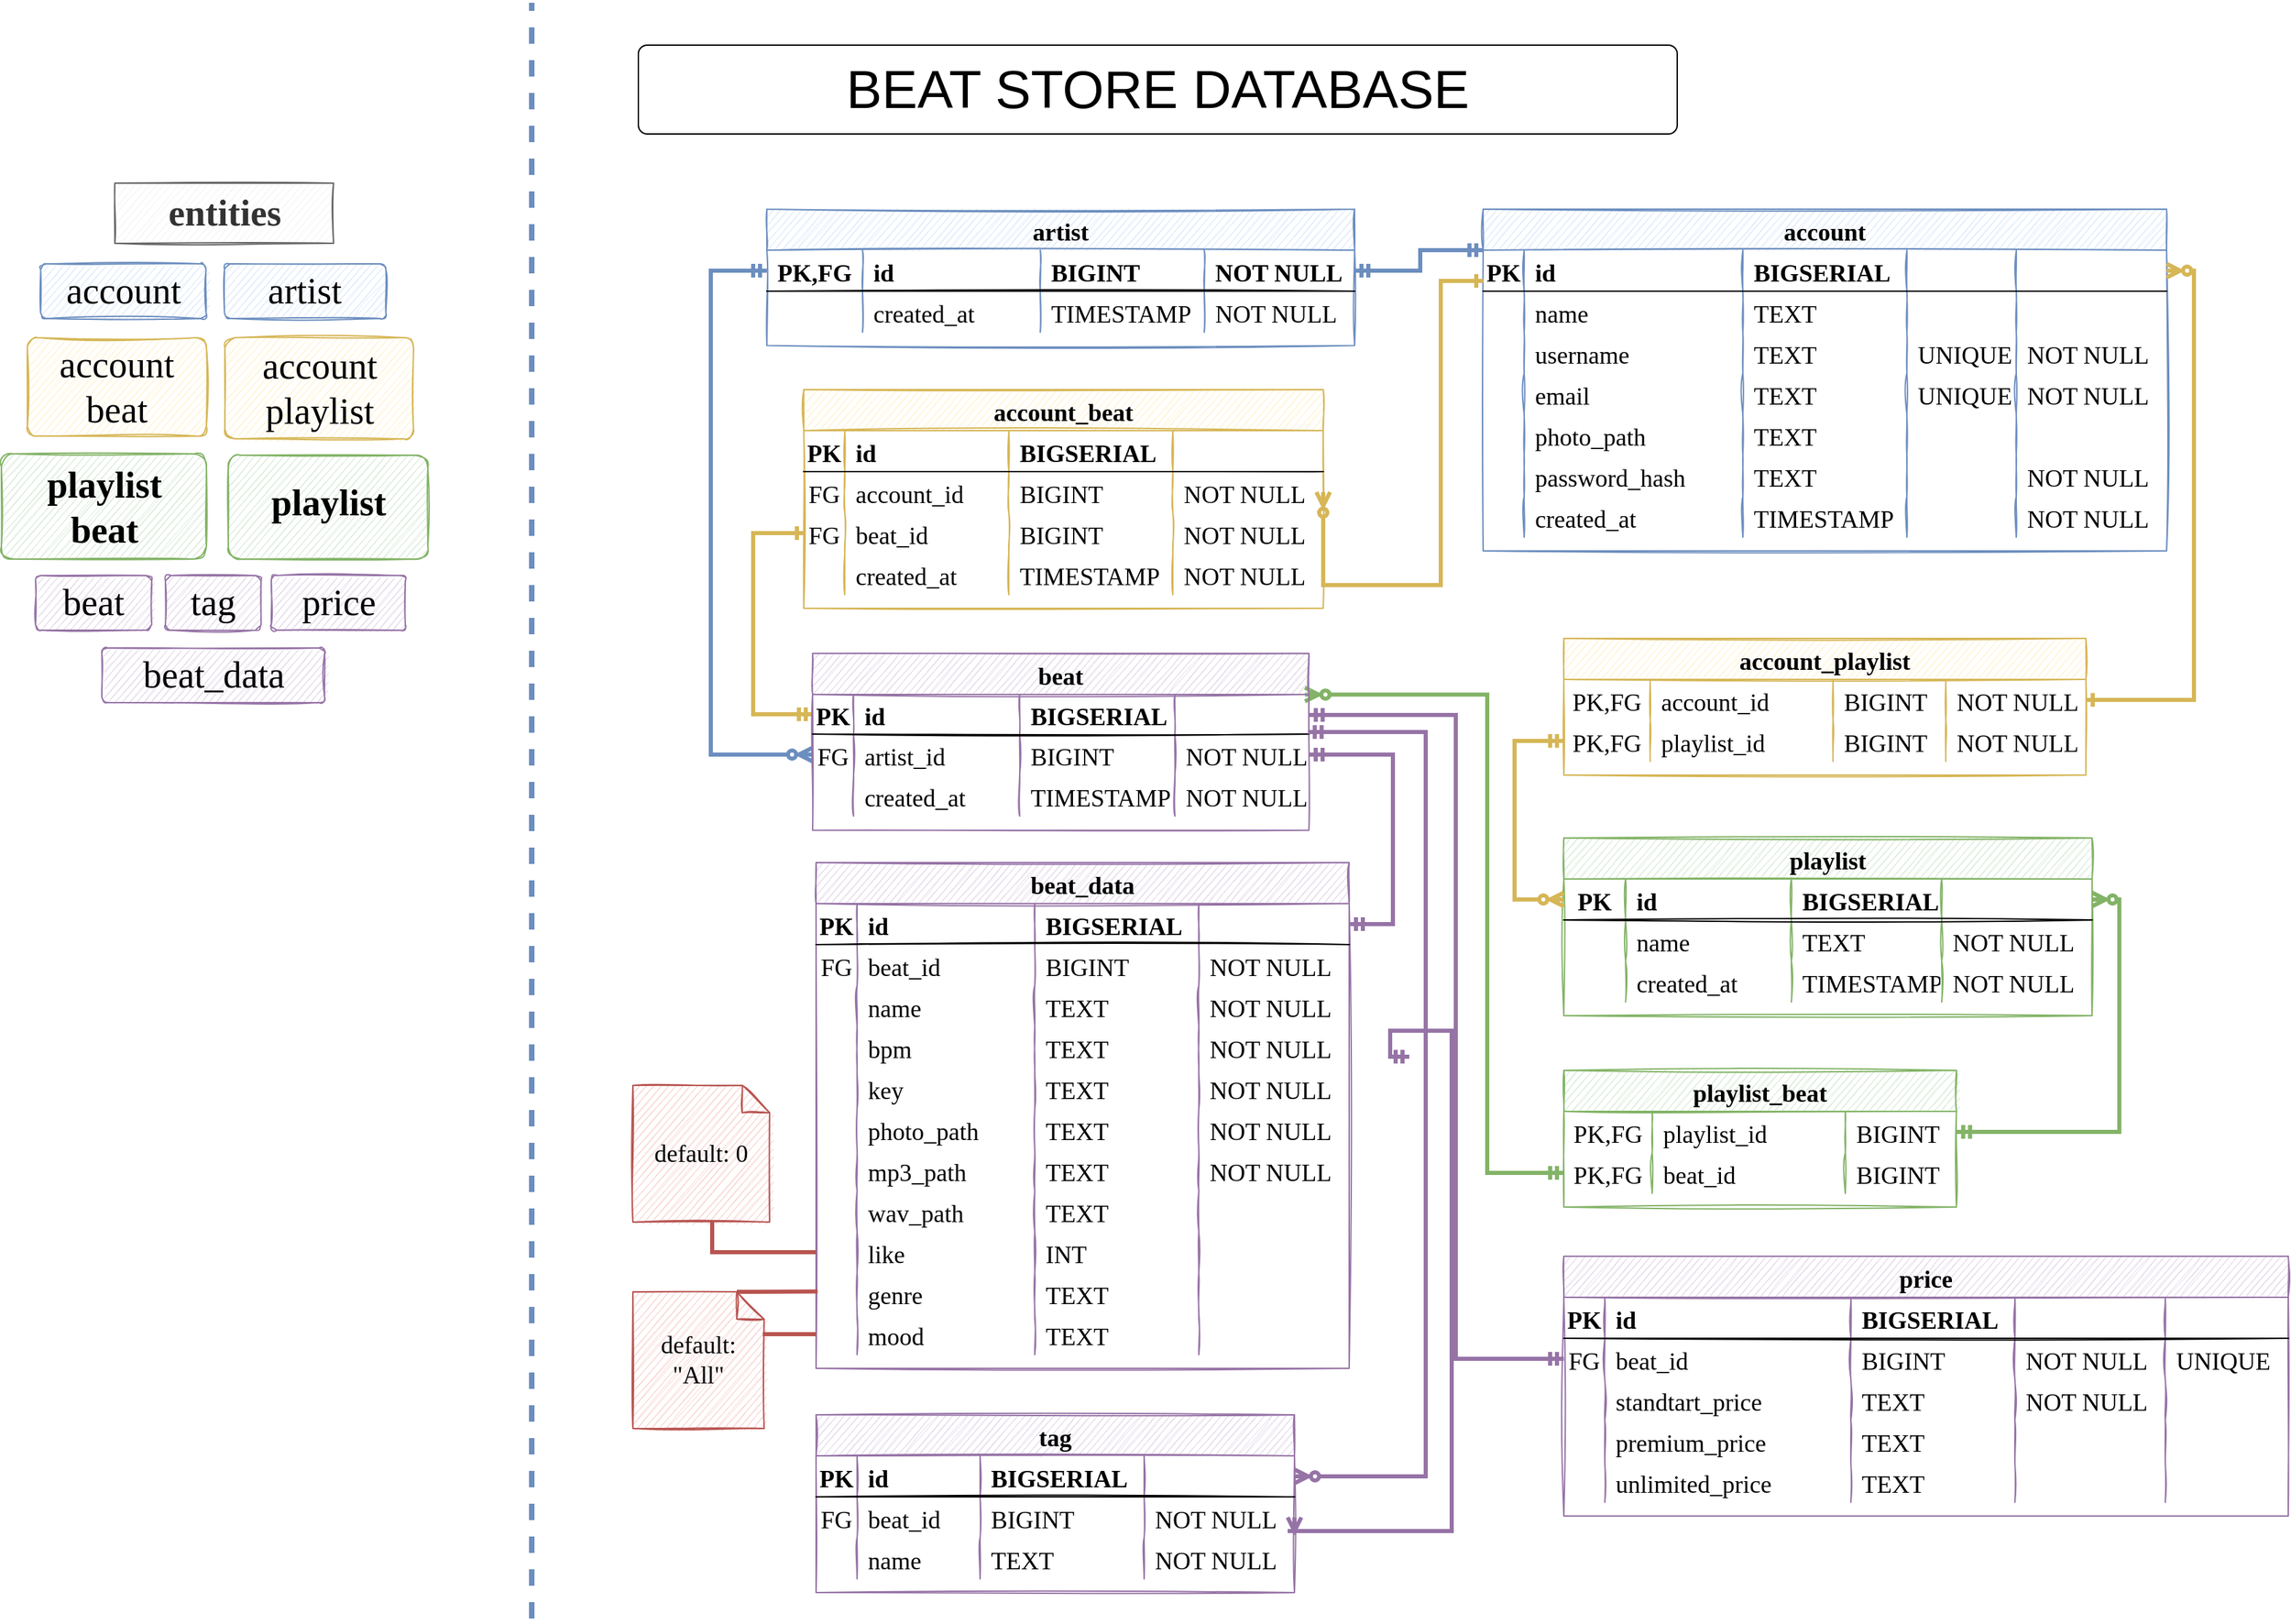 <mxfile version="20.2.7" type="github">
  <diagram id="B2QsUjet5WNCfd_3KvjM" name="Page-1">
    <mxGraphModel dx="886" dy="2049" grid="0" gridSize="10" guides="1" tooltips="1" connect="1" arrows="1" fold="1" page="1" pageScale="1" pageWidth="1820" pageHeight="1200" math="0" shadow="0">
      <root>
        <mxCell id="0" />
        <mxCell id="1" parent="0" />
        <mxCell id="d_pu53hUmGRTe69JMyzy-1" value="artist" style="rounded=1;arcSize=10;whiteSpace=wrap;html=1;align=center;sketch=1;fillColor=#dae8fc;strokeColor=#6c8ebf;fontFamily=Space Mono;fontSource=https%3A%2F%2Ffonts.googleapis.com%2Fcss%3Ffamily%3DSpace%2BMono;fontSize=27;" parent="1" vertex="1">
          <mxGeometry x="220.25" y="-1004" width="118" height="40" as="geometry" />
        </mxCell>
        <mxCell id="d_pu53hUmGRTe69JMyzy-2" value="&lt;font style=&quot;font-size: 27px;&quot;&gt;entities&lt;/font&gt;" style="text;html=1;align=center;verticalAlign=middle;resizable=0;points=[];autosize=1;strokeColor=#666666;fillColor=#f5f5f5;sketch=1;fontFamily=Space Mono;fontSource=https%3A%2F%2Ffonts.googleapis.com%2Fcss%3Ffamily%3DSpace%2BMono;imageHeight=24;imageWidth=28;arcSize=12;fontSize=27;fontStyle=1;fontColor=#333333;" parent="1" vertex="1">
          <mxGeometry x="140" y="-1063" width="160" height="44" as="geometry" />
        </mxCell>
        <mxCell id="d_pu53hUmGRTe69JMyzy-3" value="beat" style="rounded=1;arcSize=10;whiteSpace=wrap;html=1;align=center;sketch=1;fillColor=#e1d5e7;strokeColor=#9673a6;fontFamily=Space Mono;fontSource=https%3A%2F%2Ffonts.googleapis.com%2Fcss%3Ffamily%3DSpace%2BMono;fontSize=27;" parent="1" vertex="1">
          <mxGeometry x="82" y="-776" width="85" height="40" as="geometry" />
        </mxCell>
        <mxCell id="d_pu53hUmGRTe69JMyzy-4" value="account&lt;br&gt;playlist" style="rounded=1;arcSize=10;whiteSpace=wrap;html=1;align=center;sketch=1;fillColor=#fff2cc;strokeColor=#d6b656;fontFamily=Space Mono;fontSource=https%3A%2F%2Ffonts.googleapis.com%2Fcss%3Ffamily%3DSpace%2BMono;fontSize=27;" parent="1" vertex="1">
          <mxGeometry x="220.5" y="-950" width="138" height="74" as="geometry" />
        </mxCell>
        <mxCell id="d_pu53hUmGRTe69JMyzy-7" value="" style="endArrow=none;dashed=1;html=1;rounded=0;fontSize=18;fillColor=#dae8fc;strokeColor=#6c8ebf;strokeWidth=4;fontFamily=Space Mono;fontSource=https%3A%2F%2Ffonts.googleapis.com%2Fcss%3Ffamily%3DSpace%2BMono;" parent="1" edge="1">
          <mxGeometry width="50" height="50" relative="1" as="geometry">
            <mxPoint x="445" y="-13" as="sourcePoint" />
            <mxPoint x="445" y="-1195" as="targetPoint" />
          </mxGeometry>
        </mxCell>
        <mxCell id="d_pu53hUmGRTe69JMyzy-9" value="beat_data" style="shape=table;startSize=30;container=1;collapsible=1;childLayout=tableLayout;fixedRows=1;rowLines=0;fontStyle=1;align=center;resizeLast=1;sketch=1;fontSize=18;fillColor=#e1d5e7;strokeColor=#9673a6;fontFamily=Space Mono;fontSource=https%3A%2F%2Ffonts.googleapis.com%2Fcss%3Ffamily%3DSpace%2BMono;" parent="1" vertex="1">
          <mxGeometry x="653" y="-566" width="390" height="370" as="geometry" />
        </mxCell>
        <mxCell id="d_pu53hUmGRTe69JMyzy-10" value="" style="shape=tableRow;horizontal=0;startSize=0;swimlaneHead=0;swimlaneBody=0;fillColor=none;collapsible=0;dropTarget=0;points=[[0,0.5],[1,0.5]];portConstraint=eastwest;top=0;left=0;right=0;bottom=1;sketch=1;fontSize=18;fontFamily=Space Mono;fontSource=https%3A%2F%2Ffonts.googleapis.com%2Fcss%3Ffamily%3DSpace%2BMono;" parent="d_pu53hUmGRTe69JMyzy-9" vertex="1">
          <mxGeometry y="30" width="390" height="30" as="geometry" />
        </mxCell>
        <mxCell id="d_pu53hUmGRTe69JMyzy-11" value="PK" style="shape=partialRectangle;connectable=0;fillColor=none;top=0;left=0;bottom=0;right=0;fontStyle=1;overflow=hidden;sketch=1;fontSize=18;fontFamily=Space Mono;fontSource=https%3A%2F%2Ffonts.googleapis.com%2Fcss%3Ffamily%3DSpace%2BMono;" parent="d_pu53hUmGRTe69JMyzy-10" vertex="1">
          <mxGeometry width="30" height="30" as="geometry">
            <mxRectangle width="30" height="30" as="alternateBounds" />
          </mxGeometry>
        </mxCell>
        <mxCell id="d_pu53hUmGRTe69JMyzy-12" value="id" style="shape=partialRectangle;connectable=0;fillColor=none;top=0;left=0;bottom=0;right=0;align=left;spacingLeft=6;fontStyle=1;overflow=hidden;sketch=1;fontSize=18;fontFamily=Space Mono;fontSource=https%3A%2F%2Ffonts.googleapis.com%2Fcss%3Ffamily%3DSpace%2BMono;" parent="d_pu53hUmGRTe69JMyzy-10" vertex="1">
          <mxGeometry x="30" width="130" height="30" as="geometry">
            <mxRectangle width="130" height="30" as="alternateBounds" />
          </mxGeometry>
        </mxCell>
        <mxCell id="d_pu53hUmGRTe69JMyzy-34" value="BIGSERIAL" style="shape=partialRectangle;connectable=0;fillColor=none;top=0;left=0;bottom=0;right=0;align=left;spacingLeft=6;fontStyle=1;overflow=hidden;sketch=1;fontSize=18;fontFamily=Space Mono;fontSource=https%3A%2F%2Ffonts.googleapis.com%2Fcss%3Ffamily%3DSpace%2BMono;" parent="d_pu53hUmGRTe69JMyzy-10" vertex="1">
          <mxGeometry x="160" width="120" height="30" as="geometry">
            <mxRectangle width="120" height="30" as="alternateBounds" />
          </mxGeometry>
        </mxCell>
        <mxCell id="d_pu53hUmGRTe69JMyzy-59" style="shape=partialRectangle;connectable=0;fillColor=none;top=0;left=0;bottom=0;right=0;align=left;spacingLeft=6;fontStyle=1;overflow=hidden;sketch=1;fontSize=18;fontFamily=Space Mono;fontSource=https%3A%2F%2Ffonts.googleapis.com%2Fcss%3Ffamily%3DSpace%2BMono;" parent="d_pu53hUmGRTe69JMyzy-10" vertex="1">
          <mxGeometry x="280" width="110" height="30" as="geometry">
            <mxRectangle width="110" height="30" as="alternateBounds" />
          </mxGeometry>
        </mxCell>
        <mxCell id="9T4gCMgOc6zHNCj7xmCQ-45" style="shape=tableRow;horizontal=0;startSize=0;swimlaneHead=0;swimlaneBody=0;fillColor=none;collapsible=0;dropTarget=0;points=[[0,0.5],[1,0.5]];portConstraint=eastwest;top=0;left=0;right=0;bottom=0;sketch=1;fontSize=18;fontFamily=Space Mono;fontSource=https%3A%2F%2Ffonts.googleapis.com%2Fcss%3Ffamily%3DSpace%2BMono;" vertex="1" parent="d_pu53hUmGRTe69JMyzy-9">
          <mxGeometry y="60" width="390" height="30" as="geometry" />
        </mxCell>
        <mxCell id="9T4gCMgOc6zHNCj7xmCQ-46" value="FG" style="shape=partialRectangle;connectable=0;fillColor=none;top=0;left=0;bottom=0;right=0;editable=1;overflow=hidden;sketch=1;fontSize=18;fontFamily=Space Mono;fontSource=https%3A%2F%2Ffonts.googleapis.com%2Fcss%3Ffamily%3DSpace%2BMono;" vertex="1" parent="9T4gCMgOc6zHNCj7xmCQ-45">
          <mxGeometry width="30" height="30" as="geometry">
            <mxRectangle width="30" height="30" as="alternateBounds" />
          </mxGeometry>
        </mxCell>
        <mxCell id="9T4gCMgOc6zHNCj7xmCQ-47" value="beat_id" style="shape=partialRectangle;connectable=0;fillColor=none;top=0;left=0;bottom=0;right=0;align=left;spacingLeft=6;overflow=hidden;sketch=1;fontSize=18;fontFamily=Space Mono;fontSource=https%3A%2F%2Ffonts.googleapis.com%2Fcss%3Ffamily%3DSpace%2BMono;" vertex="1" parent="9T4gCMgOc6zHNCj7xmCQ-45">
          <mxGeometry x="30" width="130" height="30" as="geometry">
            <mxRectangle width="130" height="30" as="alternateBounds" />
          </mxGeometry>
        </mxCell>
        <mxCell id="9T4gCMgOc6zHNCj7xmCQ-48" value="BIGINT" style="shape=partialRectangle;connectable=0;fillColor=none;top=0;left=0;bottom=0;right=0;align=left;spacingLeft=6;overflow=hidden;sketch=1;fontSize=18;fontFamily=Space Mono;fontSource=https%3A%2F%2Ffonts.googleapis.com%2Fcss%3Ffamily%3DSpace%2BMono;" vertex="1" parent="9T4gCMgOc6zHNCj7xmCQ-45">
          <mxGeometry x="160" width="120" height="30" as="geometry">
            <mxRectangle width="120" height="30" as="alternateBounds" />
          </mxGeometry>
        </mxCell>
        <mxCell id="9T4gCMgOc6zHNCj7xmCQ-49" value="NOT NULL" style="shape=partialRectangle;connectable=0;fillColor=none;top=0;left=0;bottom=0;right=0;align=left;spacingLeft=6;overflow=hidden;sketch=1;fontSize=18;fontFamily=Space Mono;fontSource=https%3A%2F%2Ffonts.googleapis.com%2Fcss%3Ffamily%3DSpace%2BMono;" vertex="1" parent="9T4gCMgOc6zHNCj7xmCQ-45">
          <mxGeometry x="280" width="110" height="30" as="geometry">
            <mxRectangle width="110" height="30" as="alternateBounds" />
          </mxGeometry>
        </mxCell>
        <mxCell id="d_pu53hUmGRTe69JMyzy-42" style="shape=tableRow;horizontal=0;startSize=0;swimlaneHead=0;swimlaneBody=0;fillColor=none;collapsible=0;dropTarget=0;points=[[0,0.5],[1,0.5]];portConstraint=eastwest;top=0;left=0;right=0;bottom=0;sketch=1;fontSize=18;fontFamily=Space Mono;fontSource=https%3A%2F%2Ffonts.googleapis.com%2Fcss%3Ffamily%3DSpace%2BMono;" parent="d_pu53hUmGRTe69JMyzy-9" vertex="1">
          <mxGeometry y="90" width="390" height="30" as="geometry" />
        </mxCell>
        <mxCell id="d_pu53hUmGRTe69JMyzy-43" style="shape=partialRectangle;connectable=0;fillColor=none;top=0;left=0;bottom=0;right=0;editable=1;overflow=hidden;sketch=1;fontSize=18;fontFamily=Space Mono;fontSource=https%3A%2F%2Ffonts.googleapis.com%2Fcss%3Ffamily%3DSpace%2BMono;" parent="d_pu53hUmGRTe69JMyzy-42" vertex="1">
          <mxGeometry width="30" height="30" as="geometry">
            <mxRectangle width="30" height="30" as="alternateBounds" />
          </mxGeometry>
        </mxCell>
        <mxCell id="d_pu53hUmGRTe69JMyzy-44" value="name" style="shape=partialRectangle;connectable=0;fillColor=none;top=0;left=0;bottom=0;right=0;align=left;spacingLeft=6;overflow=hidden;sketch=1;fontSize=18;fontFamily=Space Mono;fontSource=https%3A%2F%2Ffonts.googleapis.com%2Fcss%3Ffamily%3DSpace%2BMono;" parent="d_pu53hUmGRTe69JMyzy-42" vertex="1">
          <mxGeometry x="30" width="130" height="30" as="geometry">
            <mxRectangle width="130" height="30" as="alternateBounds" />
          </mxGeometry>
        </mxCell>
        <mxCell id="d_pu53hUmGRTe69JMyzy-45" value="TEXT" style="shape=partialRectangle;connectable=0;fillColor=none;top=0;left=0;bottom=0;right=0;align=left;spacingLeft=6;overflow=hidden;sketch=1;fontSize=18;fontFamily=Space Mono;fontSource=https%3A%2F%2Ffonts.googleapis.com%2Fcss%3Ffamily%3DSpace%2BMono;" parent="d_pu53hUmGRTe69JMyzy-42" vertex="1">
          <mxGeometry x="160" width="120" height="30" as="geometry">
            <mxRectangle width="120" height="30" as="alternateBounds" />
          </mxGeometry>
        </mxCell>
        <mxCell id="d_pu53hUmGRTe69JMyzy-60" value="NOT NULL" style="shape=partialRectangle;connectable=0;fillColor=none;top=0;left=0;bottom=0;right=0;align=left;spacingLeft=6;overflow=hidden;sketch=1;fontSize=18;fontFamily=Space Mono;fontSource=https%3A%2F%2Ffonts.googleapis.com%2Fcss%3Ffamily%3DSpace%2BMono;" parent="d_pu53hUmGRTe69JMyzy-42" vertex="1">
          <mxGeometry x="280" width="110" height="30" as="geometry">
            <mxRectangle width="110" height="30" as="alternateBounds" />
          </mxGeometry>
        </mxCell>
        <mxCell id="d_pu53hUmGRTe69JMyzy-13" value="" style="shape=tableRow;horizontal=0;startSize=0;swimlaneHead=0;swimlaneBody=0;fillColor=none;collapsible=0;dropTarget=0;points=[[0,0.5],[1,0.5]];portConstraint=eastwest;top=0;left=0;right=0;bottom=0;sketch=1;fontSize=18;fontFamily=Space Mono;fontSource=https%3A%2F%2Ffonts.googleapis.com%2Fcss%3Ffamily%3DSpace%2BMono;" parent="d_pu53hUmGRTe69JMyzy-9" vertex="1">
          <mxGeometry y="120" width="390" height="30" as="geometry" />
        </mxCell>
        <mxCell id="d_pu53hUmGRTe69JMyzy-14" value="" style="shape=partialRectangle;connectable=0;fillColor=none;top=0;left=0;bottom=0;right=0;editable=1;overflow=hidden;sketch=1;fontSize=18;fontFamily=Space Mono;fontSource=https%3A%2F%2Ffonts.googleapis.com%2Fcss%3Ffamily%3DSpace%2BMono;" parent="d_pu53hUmGRTe69JMyzy-13" vertex="1">
          <mxGeometry width="30" height="30" as="geometry">
            <mxRectangle width="30" height="30" as="alternateBounds" />
          </mxGeometry>
        </mxCell>
        <mxCell id="d_pu53hUmGRTe69JMyzy-15" value="bpm" style="shape=partialRectangle;connectable=0;fillColor=none;top=0;left=0;bottom=0;right=0;align=left;spacingLeft=6;overflow=hidden;sketch=1;fontSize=18;fontFamily=Space Mono;fontSource=https%3A%2F%2Ffonts.googleapis.com%2Fcss%3Ffamily%3DSpace%2BMono;" parent="d_pu53hUmGRTe69JMyzy-13" vertex="1">
          <mxGeometry x="30" width="130" height="30" as="geometry">
            <mxRectangle width="130" height="30" as="alternateBounds" />
          </mxGeometry>
        </mxCell>
        <mxCell id="d_pu53hUmGRTe69JMyzy-35" value="TEXT" style="shape=partialRectangle;connectable=0;fillColor=none;top=0;left=0;bottom=0;right=0;align=left;spacingLeft=6;overflow=hidden;sketch=1;fontSize=18;fontFamily=Space Mono;fontSource=https%3A%2F%2Ffonts.googleapis.com%2Fcss%3Ffamily%3DSpace%2BMono;" parent="d_pu53hUmGRTe69JMyzy-13" vertex="1">
          <mxGeometry x="160" width="120" height="30" as="geometry">
            <mxRectangle width="120" height="30" as="alternateBounds" />
          </mxGeometry>
        </mxCell>
        <mxCell id="d_pu53hUmGRTe69JMyzy-61" value="NOT NULL" style="shape=partialRectangle;connectable=0;fillColor=none;top=0;left=0;bottom=0;right=0;align=left;spacingLeft=6;overflow=hidden;sketch=1;fontSize=18;fontFamily=Space Mono;fontSource=https%3A%2F%2Ffonts.googleapis.com%2Fcss%3Ffamily%3DSpace%2BMono;" parent="d_pu53hUmGRTe69JMyzy-13" vertex="1">
          <mxGeometry x="280" width="110" height="30" as="geometry">
            <mxRectangle width="110" height="30" as="alternateBounds" />
          </mxGeometry>
        </mxCell>
        <mxCell id="d_pu53hUmGRTe69JMyzy-16" value="" style="shape=tableRow;horizontal=0;startSize=0;swimlaneHead=0;swimlaneBody=0;fillColor=none;collapsible=0;dropTarget=0;points=[[0,0.5],[1,0.5]];portConstraint=eastwest;top=0;left=0;right=0;bottom=0;sketch=1;fontSize=18;fontFamily=Space Mono;fontSource=https%3A%2F%2Ffonts.googleapis.com%2Fcss%3Ffamily%3DSpace%2BMono;" parent="d_pu53hUmGRTe69JMyzy-9" vertex="1">
          <mxGeometry y="150" width="390" height="30" as="geometry" />
        </mxCell>
        <mxCell id="d_pu53hUmGRTe69JMyzy-17" value="" style="shape=partialRectangle;connectable=0;fillColor=none;top=0;left=0;bottom=0;right=0;editable=1;overflow=hidden;sketch=1;fontSize=18;fontFamily=Space Mono;fontSource=https%3A%2F%2Ffonts.googleapis.com%2Fcss%3Ffamily%3DSpace%2BMono;" parent="d_pu53hUmGRTe69JMyzy-16" vertex="1">
          <mxGeometry width="30" height="30" as="geometry">
            <mxRectangle width="30" height="30" as="alternateBounds" />
          </mxGeometry>
        </mxCell>
        <mxCell id="d_pu53hUmGRTe69JMyzy-18" value="key" style="shape=partialRectangle;connectable=0;fillColor=none;top=0;left=0;bottom=0;right=0;align=left;spacingLeft=6;overflow=hidden;sketch=1;fontSize=18;fontFamily=Space Mono;fontSource=https%3A%2F%2Ffonts.googleapis.com%2Fcss%3Ffamily%3DSpace%2BMono;" parent="d_pu53hUmGRTe69JMyzy-16" vertex="1">
          <mxGeometry x="30" width="130" height="30" as="geometry">
            <mxRectangle width="130" height="30" as="alternateBounds" />
          </mxGeometry>
        </mxCell>
        <mxCell id="d_pu53hUmGRTe69JMyzy-36" value="TEXT" style="shape=partialRectangle;connectable=0;fillColor=none;top=0;left=0;bottom=0;right=0;align=left;spacingLeft=6;overflow=hidden;sketch=1;fontSize=18;fontFamily=Space Mono;fontSource=https%3A%2F%2Ffonts.googleapis.com%2Fcss%3Ffamily%3DSpace%2BMono;" parent="d_pu53hUmGRTe69JMyzy-16" vertex="1">
          <mxGeometry x="160" width="120" height="30" as="geometry">
            <mxRectangle width="120" height="30" as="alternateBounds" />
          </mxGeometry>
        </mxCell>
        <mxCell id="d_pu53hUmGRTe69JMyzy-62" value="NOT NULL" style="shape=partialRectangle;connectable=0;fillColor=none;top=0;left=0;bottom=0;right=0;align=left;spacingLeft=6;overflow=hidden;sketch=1;fontSize=18;fontFamily=Space Mono;fontSource=https%3A%2F%2Ffonts.googleapis.com%2Fcss%3Ffamily%3DSpace%2BMono;" parent="d_pu53hUmGRTe69JMyzy-16" vertex="1">
          <mxGeometry x="280" width="110" height="30" as="geometry">
            <mxRectangle width="110" height="30" as="alternateBounds" />
          </mxGeometry>
        </mxCell>
        <mxCell id="d_pu53hUmGRTe69JMyzy-25" style="shape=tableRow;horizontal=0;startSize=0;swimlaneHead=0;swimlaneBody=0;fillColor=none;collapsible=0;dropTarget=0;points=[[0,0.5],[1,0.5]];portConstraint=eastwest;top=0;left=0;right=0;bottom=0;sketch=1;fontSize=18;fontFamily=Space Mono;fontSource=https%3A%2F%2Ffonts.googleapis.com%2Fcss%3Ffamily%3DSpace%2BMono;" parent="d_pu53hUmGRTe69JMyzy-9" vertex="1">
          <mxGeometry y="180" width="390" height="30" as="geometry" />
        </mxCell>
        <mxCell id="d_pu53hUmGRTe69JMyzy-26" style="shape=partialRectangle;connectable=0;fillColor=none;top=0;left=0;bottom=0;right=0;editable=1;overflow=hidden;sketch=1;fontSize=18;fontFamily=Space Mono;fontSource=https%3A%2F%2Ffonts.googleapis.com%2Fcss%3Ffamily%3DSpace%2BMono;" parent="d_pu53hUmGRTe69JMyzy-25" vertex="1">
          <mxGeometry width="30" height="30" as="geometry">
            <mxRectangle width="30" height="30" as="alternateBounds" />
          </mxGeometry>
        </mxCell>
        <mxCell id="d_pu53hUmGRTe69JMyzy-27" value="photo_path" style="shape=partialRectangle;connectable=0;fillColor=none;top=0;left=0;bottom=0;right=0;align=left;spacingLeft=6;overflow=hidden;sketch=1;fontSize=18;fontFamily=Space Mono;fontSource=https%3A%2F%2Ffonts.googleapis.com%2Fcss%3Ffamily%3DSpace%2BMono;" parent="d_pu53hUmGRTe69JMyzy-25" vertex="1">
          <mxGeometry x="30" width="130" height="30" as="geometry">
            <mxRectangle width="130" height="30" as="alternateBounds" />
          </mxGeometry>
        </mxCell>
        <mxCell id="d_pu53hUmGRTe69JMyzy-37" value="TEXT" style="shape=partialRectangle;connectable=0;fillColor=none;top=0;left=0;bottom=0;right=0;align=left;spacingLeft=6;overflow=hidden;sketch=1;fontSize=18;fontFamily=Space Mono;fontSource=https%3A%2F%2Ffonts.googleapis.com%2Fcss%3Ffamily%3DSpace%2BMono;" parent="d_pu53hUmGRTe69JMyzy-25" vertex="1">
          <mxGeometry x="160" width="120" height="30" as="geometry">
            <mxRectangle width="120" height="30" as="alternateBounds" />
          </mxGeometry>
        </mxCell>
        <mxCell id="d_pu53hUmGRTe69JMyzy-63" value="NOT NULL" style="shape=partialRectangle;connectable=0;fillColor=none;top=0;left=0;bottom=0;right=0;align=left;spacingLeft=6;overflow=hidden;sketch=1;fontSize=18;fontFamily=Space Mono;fontSource=https%3A%2F%2Ffonts.googleapis.com%2Fcss%3Ffamily%3DSpace%2BMono;" parent="d_pu53hUmGRTe69JMyzy-25" vertex="1">
          <mxGeometry x="280" width="110" height="30" as="geometry">
            <mxRectangle width="110" height="30" as="alternateBounds" />
          </mxGeometry>
        </mxCell>
        <mxCell id="d_pu53hUmGRTe69JMyzy-28" style="shape=tableRow;horizontal=0;startSize=0;swimlaneHead=0;swimlaneBody=0;fillColor=none;collapsible=0;dropTarget=0;points=[[0,0.5],[1,0.5]];portConstraint=eastwest;top=0;left=0;right=0;bottom=0;sketch=1;fontSize=18;fontFamily=Space Mono;fontSource=https%3A%2F%2Ffonts.googleapis.com%2Fcss%3Ffamily%3DSpace%2BMono;" parent="d_pu53hUmGRTe69JMyzy-9" vertex="1">
          <mxGeometry y="210" width="390" height="30" as="geometry" />
        </mxCell>
        <mxCell id="d_pu53hUmGRTe69JMyzy-29" style="shape=partialRectangle;connectable=0;fillColor=none;top=0;left=0;bottom=0;right=0;editable=1;overflow=hidden;sketch=1;fontSize=18;fontFamily=Space Mono;fontSource=https%3A%2F%2Ffonts.googleapis.com%2Fcss%3Ffamily%3DSpace%2BMono;" parent="d_pu53hUmGRTe69JMyzy-28" vertex="1">
          <mxGeometry width="30" height="30" as="geometry">
            <mxRectangle width="30" height="30" as="alternateBounds" />
          </mxGeometry>
        </mxCell>
        <mxCell id="d_pu53hUmGRTe69JMyzy-30" value="mp3_path" style="shape=partialRectangle;connectable=0;fillColor=none;top=0;left=0;bottom=0;right=0;align=left;spacingLeft=6;overflow=hidden;sketch=1;fontSize=18;fontFamily=Space Mono;fontSource=https%3A%2F%2Ffonts.googleapis.com%2Fcss%3Ffamily%3DSpace%2BMono;" parent="d_pu53hUmGRTe69JMyzy-28" vertex="1">
          <mxGeometry x="30" width="130" height="30" as="geometry">
            <mxRectangle width="130" height="30" as="alternateBounds" />
          </mxGeometry>
        </mxCell>
        <mxCell id="d_pu53hUmGRTe69JMyzy-38" value="TEXT" style="shape=partialRectangle;connectable=0;fillColor=none;top=0;left=0;bottom=0;right=0;align=left;spacingLeft=6;overflow=hidden;sketch=1;fontSize=18;fontFamily=Space Mono;fontSource=https%3A%2F%2Ffonts.googleapis.com%2Fcss%3Ffamily%3DSpace%2BMono;" parent="d_pu53hUmGRTe69JMyzy-28" vertex="1">
          <mxGeometry x="160" width="120" height="30" as="geometry">
            <mxRectangle width="120" height="30" as="alternateBounds" />
          </mxGeometry>
        </mxCell>
        <mxCell id="d_pu53hUmGRTe69JMyzy-64" value="NOT NULL" style="shape=partialRectangle;connectable=0;fillColor=none;top=0;left=0;bottom=0;right=0;align=left;spacingLeft=6;overflow=hidden;sketch=1;fontSize=18;fontFamily=Space Mono;fontSource=https%3A%2F%2Ffonts.googleapis.com%2Fcss%3Ffamily%3DSpace%2BMono;" parent="d_pu53hUmGRTe69JMyzy-28" vertex="1">
          <mxGeometry x="280" width="110" height="30" as="geometry">
            <mxRectangle width="110" height="30" as="alternateBounds" />
          </mxGeometry>
        </mxCell>
        <mxCell id="d_pu53hUmGRTe69JMyzy-31" style="shape=tableRow;horizontal=0;startSize=0;swimlaneHead=0;swimlaneBody=0;fillColor=none;collapsible=0;dropTarget=0;points=[[0,0.5],[1,0.5]];portConstraint=eastwest;top=0;left=0;right=0;bottom=0;sketch=1;fontSize=18;fontFamily=Space Mono;fontSource=https%3A%2F%2Ffonts.googleapis.com%2Fcss%3Ffamily%3DSpace%2BMono;" parent="d_pu53hUmGRTe69JMyzy-9" vertex="1">
          <mxGeometry y="240" width="390" height="30" as="geometry" />
        </mxCell>
        <mxCell id="d_pu53hUmGRTe69JMyzy-32" style="shape=partialRectangle;connectable=0;fillColor=none;top=0;left=0;bottom=0;right=0;editable=1;overflow=hidden;sketch=1;fontSize=18;fontFamily=Space Mono;fontSource=https%3A%2F%2Ffonts.googleapis.com%2Fcss%3Ffamily%3DSpace%2BMono;" parent="d_pu53hUmGRTe69JMyzy-31" vertex="1">
          <mxGeometry width="30" height="30" as="geometry">
            <mxRectangle width="30" height="30" as="alternateBounds" />
          </mxGeometry>
        </mxCell>
        <mxCell id="d_pu53hUmGRTe69JMyzy-33" value="wav_path" style="shape=partialRectangle;connectable=0;fillColor=none;top=0;left=0;bottom=0;right=0;align=left;spacingLeft=6;overflow=hidden;sketch=1;fontSize=18;fontFamily=Space Mono;fontSource=https%3A%2F%2Ffonts.googleapis.com%2Fcss%3Ffamily%3DSpace%2BMono;" parent="d_pu53hUmGRTe69JMyzy-31" vertex="1">
          <mxGeometry x="30" width="130" height="30" as="geometry">
            <mxRectangle width="130" height="30" as="alternateBounds" />
          </mxGeometry>
        </mxCell>
        <mxCell id="d_pu53hUmGRTe69JMyzy-39" value="TEXT" style="shape=partialRectangle;connectable=0;fillColor=none;top=0;left=0;bottom=0;right=0;align=left;spacingLeft=6;overflow=hidden;sketch=1;fontSize=18;fontFamily=Space Mono;fontSource=https%3A%2F%2Ffonts.googleapis.com%2Fcss%3Ffamily%3DSpace%2BMono;" parent="d_pu53hUmGRTe69JMyzy-31" vertex="1">
          <mxGeometry x="160" width="120" height="30" as="geometry">
            <mxRectangle width="120" height="30" as="alternateBounds" />
          </mxGeometry>
        </mxCell>
        <mxCell id="d_pu53hUmGRTe69JMyzy-65" style="shape=partialRectangle;connectable=0;fillColor=none;top=0;left=0;bottom=0;right=0;align=left;spacingLeft=6;overflow=hidden;sketch=1;fontSize=18;fontFamily=Space Mono;fontSource=https%3A%2F%2Ffonts.googleapis.com%2Fcss%3Ffamily%3DSpace%2BMono;" parent="d_pu53hUmGRTe69JMyzy-31" vertex="1">
          <mxGeometry x="280" width="110" height="30" as="geometry">
            <mxRectangle width="110" height="30" as="alternateBounds" />
          </mxGeometry>
        </mxCell>
        <mxCell id="d_pu53hUmGRTe69JMyzy-232" style="shape=tableRow;horizontal=0;startSize=0;swimlaneHead=0;swimlaneBody=0;fillColor=none;collapsible=0;dropTarget=0;points=[[0,0.5],[1,0.5]];portConstraint=eastwest;top=0;left=0;right=0;bottom=0;sketch=1;fontSize=18;fontFamily=Space Mono;fontSource=https%3A%2F%2Ffonts.googleapis.com%2Fcss%3Ffamily%3DSpace%2BMono;" parent="d_pu53hUmGRTe69JMyzy-9" vertex="1">
          <mxGeometry y="270" width="390" height="30" as="geometry" />
        </mxCell>
        <mxCell id="d_pu53hUmGRTe69JMyzy-233" style="shape=partialRectangle;connectable=0;fillColor=none;top=0;left=0;bottom=0;right=0;editable=1;overflow=hidden;sketch=1;fontSize=18;fontFamily=Space Mono;fontSource=https%3A%2F%2Ffonts.googleapis.com%2Fcss%3Ffamily%3DSpace%2BMono;" parent="d_pu53hUmGRTe69JMyzy-232" vertex="1">
          <mxGeometry width="30" height="30" as="geometry">
            <mxRectangle width="30" height="30" as="alternateBounds" />
          </mxGeometry>
        </mxCell>
        <mxCell id="d_pu53hUmGRTe69JMyzy-234" value="like" style="shape=partialRectangle;connectable=0;fillColor=none;top=0;left=0;bottom=0;right=0;align=left;spacingLeft=6;overflow=hidden;sketch=1;fontSize=18;fontFamily=Space Mono;fontSource=https%3A%2F%2Ffonts.googleapis.com%2Fcss%3Ffamily%3DSpace%2BMono;" parent="d_pu53hUmGRTe69JMyzy-232" vertex="1">
          <mxGeometry x="30" width="130" height="30" as="geometry">
            <mxRectangle width="130" height="30" as="alternateBounds" />
          </mxGeometry>
        </mxCell>
        <mxCell id="d_pu53hUmGRTe69JMyzy-235" value="INT" style="shape=partialRectangle;connectable=0;fillColor=none;top=0;left=0;bottom=0;right=0;align=left;spacingLeft=6;overflow=hidden;sketch=1;fontSize=18;fontFamily=Space Mono;fontSource=https%3A%2F%2Ffonts.googleapis.com%2Fcss%3Ffamily%3DSpace%2BMono;" parent="d_pu53hUmGRTe69JMyzy-232" vertex="1">
          <mxGeometry x="160" width="120" height="30" as="geometry">
            <mxRectangle width="120" height="30" as="alternateBounds" />
          </mxGeometry>
        </mxCell>
        <mxCell id="d_pu53hUmGRTe69JMyzy-236" style="shape=partialRectangle;connectable=0;fillColor=none;top=0;left=0;bottom=0;right=0;align=left;spacingLeft=6;overflow=hidden;sketch=1;fontSize=18;fontFamily=Space Mono;fontSource=https%3A%2F%2Ffonts.googleapis.com%2Fcss%3Ffamily%3DSpace%2BMono;" parent="d_pu53hUmGRTe69JMyzy-232" vertex="1">
          <mxGeometry x="280" width="110" height="30" as="geometry">
            <mxRectangle width="110" height="30" as="alternateBounds" />
          </mxGeometry>
        </mxCell>
        <mxCell id="d_pu53hUmGRTe69JMyzy-19" value="" style="shape=tableRow;horizontal=0;startSize=0;swimlaneHead=0;swimlaneBody=0;fillColor=none;collapsible=0;dropTarget=0;points=[[0,0.5],[1,0.5]];portConstraint=eastwest;top=0;left=0;right=0;bottom=0;sketch=1;fontSize=18;fontFamily=Space Mono;fontSource=https%3A%2F%2Ffonts.googleapis.com%2Fcss%3Ffamily%3DSpace%2BMono;" parent="d_pu53hUmGRTe69JMyzy-9" vertex="1">
          <mxGeometry y="300" width="390" height="30" as="geometry" />
        </mxCell>
        <mxCell id="d_pu53hUmGRTe69JMyzy-20" value="" style="shape=partialRectangle;connectable=0;fillColor=none;top=0;left=0;bottom=0;right=0;editable=1;overflow=hidden;sketch=1;fontSize=18;fontFamily=Space Mono;fontSource=https%3A%2F%2Ffonts.googleapis.com%2Fcss%3Ffamily%3DSpace%2BMono;" parent="d_pu53hUmGRTe69JMyzy-19" vertex="1">
          <mxGeometry width="30" height="30" as="geometry">
            <mxRectangle width="30" height="30" as="alternateBounds" />
          </mxGeometry>
        </mxCell>
        <mxCell id="d_pu53hUmGRTe69JMyzy-21" value="genre" style="shape=partialRectangle;connectable=0;fillColor=none;top=0;left=0;bottom=0;right=0;align=left;spacingLeft=6;overflow=hidden;sketch=1;fontSize=18;fontFamily=Space Mono;fontSource=https%3A%2F%2Ffonts.googleapis.com%2Fcss%3Ffamily%3DSpace%2BMono;" parent="d_pu53hUmGRTe69JMyzy-19" vertex="1">
          <mxGeometry x="30" width="130" height="30" as="geometry">
            <mxRectangle width="130" height="30" as="alternateBounds" />
          </mxGeometry>
        </mxCell>
        <mxCell id="d_pu53hUmGRTe69JMyzy-40" value="TEXT" style="shape=partialRectangle;connectable=0;fillColor=none;top=0;left=0;bottom=0;right=0;align=left;spacingLeft=6;overflow=hidden;sketch=1;fontSize=18;fontFamily=Space Mono;fontSource=https%3A%2F%2Ffonts.googleapis.com%2Fcss%3Ffamily%3DSpace%2BMono;" parent="d_pu53hUmGRTe69JMyzy-19" vertex="1">
          <mxGeometry x="160" width="120" height="30" as="geometry">
            <mxRectangle width="120" height="30" as="alternateBounds" />
          </mxGeometry>
        </mxCell>
        <mxCell id="d_pu53hUmGRTe69JMyzy-66" style="shape=partialRectangle;connectable=0;fillColor=none;top=0;left=0;bottom=0;right=0;align=left;spacingLeft=6;overflow=hidden;sketch=1;fontSize=18;fontFamily=Space Mono;fontSource=https%3A%2F%2Ffonts.googleapis.com%2Fcss%3Ffamily%3DSpace%2BMono;" parent="d_pu53hUmGRTe69JMyzy-19" vertex="1">
          <mxGeometry x="280" width="110" height="30" as="geometry">
            <mxRectangle width="110" height="30" as="alternateBounds" />
          </mxGeometry>
        </mxCell>
        <mxCell id="d_pu53hUmGRTe69JMyzy-22" style="shape=tableRow;horizontal=0;startSize=0;swimlaneHead=0;swimlaneBody=0;fillColor=none;collapsible=0;dropTarget=0;points=[[0,0.5],[1,0.5]];portConstraint=eastwest;top=0;left=0;right=0;bottom=0;sketch=1;fontSize=18;fontFamily=Space Mono;fontSource=https%3A%2F%2Ffonts.googleapis.com%2Fcss%3Ffamily%3DSpace%2BMono;" parent="d_pu53hUmGRTe69JMyzy-9" vertex="1">
          <mxGeometry y="330" width="390" height="30" as="geometry" />
        </mxCell>
        <mxCell id="d_pu53hUmGRTe69JMyzy-23" style="shape=partialRectangle;connectable=0;fillColor=none;top=0;left=0;bottom=0;right=0;editable=1;overflow=hidden;sketch=1;fontSize=18;fontFamily=Space Mono;fontSource=https%3A%2F%2Ffonts.googleapis.com%2Fcss%3Ffamily%3DSpace%2BMono;" parent="d_pu53hUmGRTe69JMyzy-22" vertex="1">
          <mxGeometry width="30" height="30" as="geometry">
            <mxRectangle width="30" height="30" as="alternateBounds" />
          </mxGeometry>
        </mxCell>
        <mxCell id="d_pu53hUmGRTe69JMyzy-24" value="mood" style="shape=partialRectangle;connectable=0;fillColor=none;top=0;left=0;bottom=0;right=0;align=left;spacingLeft=6;overflow=hidden;sketch=1;fontSize=18;fontFamily=Space Mono;fontSource=https%3A%2F%2Ffonts.googleapis.com%2Fcss%3Ffamily%3DSpace%2BMono;" parent="d_pu53hUmGRTe69JMyzy-22" vertex="1">
          <mxGeometry x="30" width="130" height="30" as="geometry">
            <mxRectangle width="130" height="30" as="alternateBounds" />
          </mxGeometry>
        </mxCell>
        <mxCell id="d_pu53hUmGRTe69JMyzy-41" value="TEXT" style="shape=partialRectangle;connectable=0;fillColor=none;top=0;left=0;bottom=0;right=0;align=left;spacingLeft=6;overflow=hidden;sketch=1;fontSize=18;fontFamily=Space Mono;fontSource=https%3A%2F%2Ffonts.googleapis.com%2Fcss%3Ffamily%3DSpace%2BMono;" parent="d_pu53hUmGRTe69JMyzy-22" vertex="1">
          <mxGeometry x="160" width="120" height="30" as="geometry">
            <mxRectangle width="120" height="30" as="alternateBounds" />
          </mxGeometry>
        </mxCell>
        <mxCell id="d_pu53hUmGRTe69JMyzy-67" style="shape=partialRectangle;connectable=0;fillColor=none;top=0;left=0;bottom=0;right=0;align=left;spacingLeft=6;overflow=hidden;sketch=1;fontSize=18;fontFamily=Space Mono;fontSource=https%3A%2F%2Ffonts.googleapis.com%2Fcss%3Ffamily%3DSpace%2BMono;" parent="d_pu53hUmGRTe69JMyzy-22" vertex="1">
          <mxGeometry x="280" width="110" height="30" as="geometry">
            <mxRectangle width="110" height="30" as="alternateBounds" />
          </mxGeometry>
        </mxCell>
        <mxCell id="d_pu53hUmGRTe69JMyzy-69" style="edgeStyle=orthogonalEdgeStyle;rounded=0;orthogonalLoop=1;jettySize=auto;html=1;fontSize=18;strokeWidth=3;endArrow=none;endFill=0;fillColor=#f8cecc;strokeColor=#b85450;exitX=0;exitY=0;exitDx=76;exitDy=0;exitPerimeter=0;fontFamily=Space Mono;fontSource=https%3A%2F%2Ffonts.googleapis.com%2Fcss%3Ffamily%3DSpace%2BMono;entryX=0.003;entryY=0.457;entryDx=0;entryDy=0;entryPerimeter=0;" parent="1" source="d_pu53hUmGRTe69JMyzy-68" edge="1" target="d_pu53hUmGRTe69JMyzy-19">
          <mxGeometry relative="1" as="geometry">
            <mxPoint x="602" y="-270" as="targetPoint" />
            <Array as="points">
              <mxPoint x="607" y="-252" />
            </Array>
          </mxGeometry>
        </mxCell>
        <mxCell id="d_pu53hUmGRTe69JMyzy-68" value="default: &quot;All&quot;" style="shape=note;size=20;whiteSpace=wrap;html=1;sketch=1;fontSize=18;fillColor=#f8cecc;strokeColor=#b85450;fontFamily=Space Mono;fontSource=https%3A%2F%2Ffonts.googleapis.com%2Fcss%3Ffamily%3DSpace%2BMono;" parent="1" vertex="1">
          <mxGeometry x="519" y="-252" width="96" height="100" as="geometry" />
        </mxCell>
        <mxCell id="d_pu53hUmGRTe69JMyzy-70" style="edgeStyle=orthogonalEdgeStyle;rounded=0;orthogonalLoop=1;jettySize=auto;html=1;fontSize=18;strokeWidth=3;endArrow=none;endFill=0;fillColor=#f8cecc;strokeColor=#b85450;fontFamily=Space Mono;fontSource=https%3A%2F%2Ffonts.googleapis.com%2Fcss%3Ffamily%3DSpace%2BMono;entryX=0;entryY=0.5;entryDx=0;entryDy=0;" parent="1" edge="1" target="d_pu53hUmGRTe69JMyzy-22">
          <mxGeometry relative="1" as="geometry">
            <mxPoint x="614" y="-221" as="sourcePoint" />
            <mxPoint x="602" y="-237" as="targetPoint" />
            <Array as="points">
              <mxPoint x="619" y="-221" />
              <mxPoint x="619" y="-221" />
            </Array>
          </mxGeometry>
        </mxCell>
        <mxCell id="d_pu53hUmGRTe69JMyzy-76" value="tag" style="shape=table;startSize=30;container=1;collapsible=1;childLayout=tableLayout;fixedRows=1;rowLines=0;fontStyle=1;align=center;resizeLast=1;sketch=1;fontSize=18;fillColor=#e1d5e7;strokeColor=#9673a6;fontFamily=Space Mono;fontSource=https%3A%2F%2Ffonts.googleapis.com%2Fcss%3Ffamily%3DSpace%2BMono;" parent="1" vertex="1">
          <mxGeometry x="653" y="-162" width="350" height="130" as="geometry" />
        </mxCell>
        <mxCell id="d_pu53hUmGRTe69JMyzy-77" value="" style="shape=tableRow;horizontal=0;startSize=0;swimlaneHead=0;swimlaneBody=0;fillColor=none;collapsible=0;dropTarget=0;points=[[0,0.5],[1,0.5]];portConstraint=eastwest;top=0;left=0;right=0;bottom=1;sketch=1;fontSize=18;fontFamily=Space Mono;fontSource=https%3A%2F%2Ffonts.googleapis.com%2Fcss%3Ffamily%3DSpace%2BMono;" parent="d_pu53hUmGRTe69JMyzy-76" vertex="1">
          <mxGeometry y="30" width="350" height="30" as="geometry" />
        </mxCell>
        <mxCell id="d_pu53hUmGRTe69JMyzy-78" value="PK" style="shape=partialRectangle;connectable=0;fillColor=none;top=0;left=0;bottom=0;right=0;fontStyle=1;overflow=hidden;sketch=1;fontSize=18;fontFamily=Space Mono;fontSource=https%3A%2F%2Ffonts.googleapis.com%2Fcss%3Ffamily%3DSpace%2BMono;" parent="d_pu53hUmGRTe69JMyzy-77" vertex="1">
          <mxGeometry width="30" height="30" as="geometry">
            <mxRectangle width="30" height="30" as="alternateBounds" />
          </mxGeometry>
        </mxCell>
        <mxCell id="d_pu53hUmGRTe69JMyzy-79" value="id" style="shape=partialRectangle;connectable=0;fillColor=none;top=0;left=0;bottom=0;right=0;align=left;spacingLeft=6;fontStyle=1;overflow=hidden;sketch=1;fontSize=18;fontFamily=Space Mono;fontSource=https%3A%2F%2Ffonts.googleapis.com%2Fcss%3Ffamily%3DSpace%2BMono;" parent="d_pu53hUmGRTe69JMyzy-77" vertex="1">
          <mxGeometry x="30" width="90" height="30" as="geometry">
            <mxRectangle width="90" height="30" as="alternateBounds" />
          </mxGeometry>
        </mxCell>
        <mxCell id="d_pu53hUmGRTe69JMyzy-80" value="BIGSERIAL" style="shape=partialRectangle;connectable=0;fillColor=none;top=0;left=0;bottom=0;right=0;align=left;spacingLeft=6;fontStyle=1;overflow=hidden;sketch=1;fontSize=18;fontFamily=Space Mono;fontSource=https%3A%2F%2Ffonts.googleapis.com%2Fcss%3Ffamily%3DSpace%2BMono;" parent="d_pu53hUmGRTe69JMyzy-77" vertex="1">
          <mxGeometry x="120" width="120" height="30" as="geometry">
            <mxRectangle width="120" height="30" as="alternateBounds" />
          </mxGeometry>
        </mxCell>
        <mxCell id="d_pu53hUmGRTe69JMyzy-81" style="shape=partialRectangle;connectable=0;fillColor=none;top=0;left=0;bottom=0;right=0;align=left;spacingLeft=6;fontStyle=1;overflow=hidden;sketch=1;fontSize=18;fontFamily=Space Mono;fontSource=https%3A%2F%2Ffonts.googleapis.com%2Fcss%3Ffamily%3DSpace%2BMono;" parent="d_pu53hUmGRTe69JMyzy-77" vertex="1">
          <mxGeometry x="240" width="110" height="30" as="geometry">
            <mxRectangle width="110" height="30" as="alternateBounds" />
          </mxGeometry>
        </mxCell>
        <mxCell id="d_pu53hUmGRTe69JMyzy-82" style="shape=tableRow;horizontal=0;startSize=0;swimlaneHead=0;swimlaneBody=0;fillColor=none;collapsible=0;dropTarget=0;points=[[0,0.5],[1,0.5]];portConstraint=eastwest;top=0;left=0;right=0;bottom=0;sketch=1;fontSize=18;fontFamily=Space Mono;fontSource=https%3A%2F%2Ffonts.googleapis.com%2Fcss%3Ffamily%3DSpace%2BMono;" parent="d_pu53hUmGRTe69JMyzy-76" vertex="1">
          <mxGeometry y="60" width="350" height="30" as="geometry" />
        </mxCell>
        <mxCell id="d_pu53hUmGRTe69JMyzy-83" value="FG" style="shape=partialRectangle;connectable=0;fillColor=none;top=0;left=0;bottom=0;right=0;editable=1;overflow=hidden;sketch=1;fontSize=18;fontFamily=Space Mono;fontSource=https%3A%2F%2Ffonts.googleapis.com%2Fcss%3Ffamily%3DSpace%2BMono;" parent="d_pu53hUmGRTe69JMyzy-82" vertex="1">
          <mxGeometry width="30" height="30" as="geometry">
            <mxRectangle width="30" height="30" as="alternateBounds" />
          </mxGeometry>
        </mxCell>
        <mxCell id="d_pu53hUmGRTe69JMyzy-84" value="beat_id" style="shape=partialRectangle;connectable=0;fillColor=none;top=0;left=0;bottom=0;right=0;align=left;spacingLeft=6;overflow=hidden;sketch=1;fontSize=18;fontFamily=Space Mono;fontSource=https%3A%2F%2Ffonts.googleapis.com%2Fcss%3Ffamily%3DSpace%2BMono;" parent="d_pu53hUmGRTe69JMyzy-82" vertex="1">
          <mxGeometry x="30" width="90" height="30" as="geometry">
            <mxRectangle width="90" height="30" as="alternateBounds" />
          </mxGeometry>
        </mxCell>
        <mxCell id="d_pu53hUmGRTe69JMyzy-85" value="BIGINT" style="shape=partialRectangle;connectable=0;fillColor=none;top=0;left=0;bottom=0;right=0;align=left;spacingLeft=6;overflow=hidden;sketch=1;fontSize=18;fontFamily=Space Mono;fontSource=https%3A%2F%2Ffonts.googleapis.com%2Fcss%3Ffamily%3DSpace%2BMono;" parent="d_pu53hUmGRTe69JMyzy-82" vertex="1">
          <mxGeometry x="120" width="120" height="30" as="geometry">
            <mxRectangle width="120" height="30" as="alternateBounds" />
          </mxGeometry>
        </mxCell>
        <mxCell id="d_pu53hUmGRTe69JMyzy-86" value="NOT NULL" style="shape=partialRectangle;connectable=0;fillColor=none;top=0;left=0;bottom=0;right=0;align=left;spacingLeft=6;overflow=hidden;sketch=1;fontSize=18;fontFamily=Space Mono;fontSource=https%3A%2F%2Ffonts.googleapis.com%2Fcss%3Ffamily%3DSpace%2BMono;" parent="d_pu53hUmGRTe69JMyzy-82" vertex="1">
          <mxGeometry x="240" width="110" height="30" as="geometry">
            <mxRectangle width="110" height="30" as="alternateBounds" />
          </mxGeometry>
        </mxCell>
        <mxCell id="d_pu53hUmGRTe69JMyzy-87" value="" style="shape=tableRow;horizontal=0;startSize=0;swimlaneHead=0;swimlaneBody=0;fillColor=none;collapsible=0;dropTarget=0;points=[[0,0.5],[1,0.5]];portConstraint=eastwest;top=0;left=0;right=0;bottom=0;sketch=1;fontSize=18;fontFamily=Space Mono;fontSource=https%3A%2F%2Ffonts.googleapis.com%2Fcss%3Ffamily%3DSpace%2BMono;" parent="d_pu53hUmGRTe69JMyzy-76" vertex="1">
          <mxGeometry y="90" width="350" height="30" as="geometry" />
        </mxCell>
        <mxCell id="d_pu53hUmGRTe69JMyzy-88" value="" style="shape=partialRectangle;connectable=0;fillColor=none;top=0;left=0;bottom=0;right=0;editable=1;overflow=hidden;sketch=1;fontSize=18;fontFamily=Space Mono;fontSource=https%3A%2F%2Ffonts.googleapis.com%2Fcss%3Ffamily%3DSpace%2BMono;" parent="d_pu53hUmGRTe69JMyzy-87" vertex="1">
          <mxGeometry width="30" height="30" as="geometry">
            <mxRectangle width="30" height="30" as="alternateBounds" />
          </mxGeometry>
        </mxCell>
        <mxCell id="d_pu53hUmGRTe69JMyzy-89" value="name" style="shape=partialRectangle;connectable=0;fillColor=none;top=0;left=0;bottom=0;right=0;align=left;spacingLeft=6;overflow=hidden;sketch=1;fontSize=18;fontFamily=Space Mono;fontSource=https%3A%2F%2Ffonts.googleapis.com%2Fcss%3Ffamily%3DSpace%2BMono;" parent="d_pu53hUmGRTe69JMyzy-87" vertex="1">
          <mxGeometry x="30" width="90" height="30" as="geometry">
            <mxRectangle width="90" height="30" as="alternateBounds" />
          </mxGeometry>
        </mxCell>
        <mxCell id="d_pu53hUmGRTe69JMyzy-90" value="TEXT" style="shape=partialRectangle;connectable=0;fillColor=none;top=0;left=0;bottom=0;right=0;align=left;spacingLeft=6;overflow=hidden;sketch=1;fontSize=18;fontFamily=Space Mono;fontSource=https%3A%2F%2Ffonts.googleapis.com%2Fcss%3Ffamily%3DSpace%2BMono;" parent="d_pu53hUmGRTe69JMyzy-87" vertex="1">
          <mxGeometry x="120" width="120" height="30" as="geometry">
            <mxRectangle width="120" height="30" as="alternateBounds" />
          </mxGeometry>
        </mxCell>
        <mxCell id="d_pu53hUmGRTe69JMyzy-91" value="NOT NULL" style="shape=partialRectangle;connectable=0;fillColor=none;top=0;left=0;bottom=0;right=0;align=left;spacingLeft=6;overflow=hidden;sketch=1;fontSize=18;fontFamily=Space Mono;fontSource=https%3A%2F%2Ffonts.googleapis.com%2Fcss%3Ffamily%3DSpace%2BMono;" parent="d_pu53hUmGRTe69JMyzy-87" vertex="1">
          <mxGeometry x="240" width="110" height="30" as="geometry">
            <mxRectangle width="110" height="30" as="alternateBounds" />
          </mxGeometry>
        </mxCell>
        <mxCell id="d_pu53hUmGRTe69JMyzy-133" style="edgeStyle=orthogonalEdgeStyle;rounded=0;orthogonalLoop=1;jettySize=auto;html=1;fontSize=18;endArrow=ERmandOne;endFill=0;strokeWidth=3;fillColor=#e1d5e7;strokeColor=#9673a6;startArrow=ERoneToMany;startFill=0;fontFamily=Space Mono;fontSource=https%3A%2F%2Ffonts.googleapis.com%2Fcss%3Ffamily%3DSpace%2BMono;exitX=1;exitY=0.5;exitDx=0;exitDy=0;entryX=1;entryY=-0.011;entryDx=0;entryDy=0;entryPerimeter=0;" parent="1" source="d_pu53hUmGRTe69JMyzy-82" target="9T4gCMgOc6zHNCj7xmCQ-40" edge="1">
          <mxGeometry relative="1" as="geometry">
            <mxPoint x="1184" y="-459" as="sourcePoint" />
            <Array as="points">
              <mxPoint x="1118" y="-77" />
              <mxPoint x="1118" y="-443" />
              <mxPoint x="1073" y="-443" />
            </Array>
            <mxPoint x="1087" y="-424" as="targetPoint" />
          </mxGeometry>
        </mxCell>
        <mxCell id="d_pu53hUmGRTe69JMyzy-134" value="price" style="shape=table;startSize=30;container=1;collapsible=1;childLayout=tableLayout;fixedRows=1;rowLines=0;fontStyle=1;align=center;resizeLast=1;sketch=1;fontSize=18;fillColor=#e1d5e7;strokeColor=#9673a6;fontFamily=Space Mono;fontSource=https%3A%2F%2Ffonts.googleapis.com%2Fcss%3Ffamily%3DSpace%2BMono;" parent="1" vertex="1">
          <mxGeometry x="1200.03" y="-278" width="530" height="190" as="geometry" />
        </mxCell>
        <mxCell id="d_pu53hUmGRTe69JMyzy-135" value="" style="shape=tableRow;horizontal=0;startSize=0;swimlaneHead=0;swimlaneBody=0;fillColor=none;collapsible=0;dropTarget=0;points=[[0,0.5],[1,0.5]];portConstraint=eastwest;top=0;left=0;right=0;bottom=1;sketch=1;fontSize=18;fontFamily=Space Mono;fontSource=https%3A%2F%2Ffonts.googleapis.com%2Fcss%3Ffamily%3DSpace%2BMono;" parent="d_pu53hUmGRTe69JMyzy-134" vertex="1">
          <mxGeometry y="30" width="530" height="30" as="geometry" />
        </mxCell>
        <mxCell id="d_pu53hUmGRTe69JMyzy-136" value="PK" style="shape=partialRectangle;connectable=0;fillColor=none;top=0;left=0;bottom=0;right=0;fontStyle=1;overflow=hidden;sketch=1;fontSize=18;fontFamily=Space Mono;fontSource=https%3A%2F%2Ffonts.googleapis.com%2Fcss%3Ffamily%3DSpace%2BMono;" parent="d_pu53hUmGRTe69JMyzy-135" vertex="1">
          <mxGeometry width="30" height="30" as="geometry">
            <mxRectangle width="30" height="30" as="alternateBounds" />
          </mxGeometry>
        </mxCell>
        <mxCell id="d_pu53hUmGRTe69JMyzy-137" value="id" style="shape=partialRectangle;connectable=0;fillColor=none;top=0;left=0;bottom=0;right=0;align=left;spacingLeft=6;fontStyle=1;overflow=hidden;sketch=1;fontSize=18;fontFamily=Space Mono;fontSource=https%3A%2F%2Ffonts.googleapis.com%2Fcss%3Ffamily%3DSpace%2BMono;" parent="d_pu53hUmGRTe69JMyzy-135" vertex="1">
          <mxGeometry x="30" width="180" height="30" as="geometry">
            <mxRectangle width="180" height="30" as="alternateBounds" />
          </mxGeometry>
        </mxCell>
        <mxCell id="d_pu53hUmGRTe69JMyzy-138" value="BIGSERIAL" style="shape=partialRectangle;connectable=0;fillColor=none;top=0;left=0;bottom=0;right=0;align=left;spacingLeft=6;fontStyle=1;overflow=hidden;sketch=1;fontSize=18;fontFamily=Space Mono;fontSource=https%3A%2F%2Ffonts.googleapis.com%2Fcss%3Ffamily%3DSpace%2BMono;" parent="d_pu53hUmGRTe69JMyzy-135" vertex="1">
          <mxGeometry x="210" width="120" height="30" as="geometry">
            <mxRectangle width="120" height="30" as="alternateBounds" />
          </mxGeometry>
        </mxCell>
        <mxCell id="d_pu53hUmGRTe69JMyzy-139" style="shape=partialRectangle;connectable=0;fillColor=none;top=0;left=0;bottom=0;right=0;align=left;spacingLeft=6;fontStyle=1;overflow=hidden;sketch=1;fontSize=18;fontFamily=Space Mono;fontSource=https%3A%2F%2Ffonts.googleapis.com%2Fcss%3Ffamily%3DSpace%2BMono;" parent="d_pu53hUmGRTe69JMyzy-135" vertex="1">
          <mxGeometry x="330" width="110" height="30" as="geometry">
            <mxRectangle width="110" height="30" as="alternateBounds" />
          </mxGeometry>
        </mxCell>
        <mxCell id="d_pu53hUmGRTe69JMyzy-237" style="shape=partialRectangle;connectable=0;fillColor=none;top=0;left=0;bottom=0;right=0;align=left;spacingLeft=6;fontStyle=1;overflow=hidden;sketch=1;fontSize=18;fontFamily=Space Mono;fontSource=https%3A%2F%2Ffonts.googleapis.com%2Fcss%3Ffamily%3DSpace%2BMono;" parent="d_pu53hUmGRTe69JMyzy-135" vertex="1">
          <mxGeometry x="440" width="90" height="30" as="geometry">
            <mxRectangle width="90" height="30" as="alternateBounds" />
          </mxGeometry>
        </mxCell>
        <mxCell id="d_pu53hUmGRTe69JMyzy-140" style="shape=tableRow;horizontal=0;startSize=0;swimlaneHead=0;swimlaneBody=0;fillColor=none;collapsible=0;dropTarget=0;points=[[0,0.5],[1,0.5]];portConstraint=eastwest;top=0;left=0;right=0;bottom=0;sketch=1;fontSize=18;fontFamily=Space Mono;fontSource=https%3A%2F%2Ffonts.googleapis.com%2Fcss%3Ffamily%3DSpace%2BMono;" parent="d_pu53hUmGRTe69JMyzy-134" vertex="1">
          <mxGeometry y="60" width="530" height="30" as="geometry" />
        </mxCell>
        <mxCell id="d_pu53hUmGRTe69JMyzy-141" value="FG" style="shape=partialRectangle;connectable=0;fillColor=none;top=0;left=0;bottom=0;right=0;editable=1;overflow=hidden;sketch=1;fontSize=18;fontFamily=Space Mono;fontSource=https%3A%2F%2Ffonts.googleapis.com%2Fcss%3Ffamily%3DSpace%2BMono;" parent="d_pu53hUmGRTe69JMyzy-140" vertex="1">
          <mxGeometry width="30" height="30" as="geometry">
            <mxRectangle width="30" height="30" as="alternateBounds" />
          </mxGeometry>
        </mxCell>
        <mxCell id="d_pu53hUmGRTe69JMyzy-142" value="beat_id" style="shape=partialRectangle;connectable=0;fillColor=none;top=0;left=0;bottom=0;right=0;align=left;spacingLeft=6;overflow=hidden;sketch=1;fontSize=18;fontFamily=Space Mono;fontSource=https%3A%2F%2Ffonts.googleapis.com%2Fcss%3Ffamily%3DSpace%2BMono;" parent="d_pu53hUmGRTe69JMyzy-140" vertex="1">
          <mxGeometry x="30" width="180" height="30" as="geometry">
            <mxRectangle width="180" height="30" as="alternateBounds" />
          </mxGeometry>
        </mxCell>
        <mxCell id="d_pu53hUmGRTe69JMyzy-143" value="BIGINT" style="shape=partialRectangle;connectable=0;fillColor=none;top=0;left=0;bottom=0;right=0;align=left;spacingLeft=6;overflow=hidden;sketch=1;fontSize=18;fontFamily=Space Mono;fontSource=https%3A%2F%2Ffonts.googleapis.com%2Fcss%3Ffamily%3DSpace%2BMono;" parent="d_pu53hUmGRTe69JMyzy-140" vertex="1">
          <mxGeometry x="210" width="120" height="30" as="geometry">
            <mxRectangle width="120" height="30" as="alternateBounds" />
          </mxGeometry>
        </mxCell>
        <mxCell id="d_pu53hUmGRTe69JMyzy-144" value="NOT NULL" style="shape=partialRectangle;connectable=0;fillColor=none;top=0;left=0;bottom=0;right=0;align=left;spacingLeft=6;overflow=hidden;sketch=1;fontSize=18;fontFamily=Space Mono;fontSource=https%3A%2F%2Ffonts.googleapis.com%2Fcss%3Ffamily%3DSpace%2BMono;" parent="d_pu53hUmGRTe69JMyzy-140" vertex="1">
          <mxGeometry x="330" width="110" height="30" as="geometry">
            <mxRectangle width="110" height="30" as="alternateBounds" />
          </mxGeometry>
        </mxCell>
        <mxCell id="d_pu53hUmGRTe69JMyzy-238" value="UNIQUE" style="shape=partialRectangle;connectable=0;fillColor=none;top=0;left=0;bottom=0;right=0;align=left;spacingLeft=6;overflow=hidden;sketch=1;fontSize=18;fontFamily=Space Mono;fontSource=https%3A%2F%2Ffonts.googleapis.com%2Fcss%3Ffamily%3DSpace%2BMono;" parent="d_pu53hUmGRTe69JMyzy-140" vertex="1">
          <mxGeometry x="440" width="90" height="30" as="geometry">
            <mxRectangle width="90" height="30" as="alternateBounds" />
          </mxGeometry>
        </mxCell>
        <mxCell id="d_pu53hUmGRTe69JMyzy-145" value="" style="shape=tableRow;horizontal=0;startSize=0;swimlaneHead=0;swimlaneBody=0;fillColor=none;collapsible=0;dropTarget=0;points=[[0,0.5],[1,0.5]];portConstraint=eastwest;top=0;left=0;right=0;bottom=0;sketch=1;fontSize=18;fontFamily=Space Mono;fontSource=https%3A%2F%2Ffonts.googleapis.com%2Fcss%3Ffamily%3DSpace%2BMono;" parent="d_pu53hUmGRTe69JMyzy-134" vertex="1">
          <mxGeometry y="90" width="530" height="30" as="geometry" />
        </mxCell>
        <mxCell id="d_pu53hUmGRTe69JMyzy-146" value="" style="shape=partialRectangle;connectable=0;fillColor=none;top=0;left=0;bottom=0;right=0;editable=1;overflow=hidden;sketch=1;fontSize=18;fontFamily=Space Mono;fontSource=https%3A%2F%2Ffonts.googleapis.com%2Fcss%3Ffamily%3DSpace%2BMono;" parent="d_pu53hUmGRTe69JMyzy-145" vertex="1">
          <mxGeometry width="30" height="30" as="geometry">
            <mxRectangle width="30" height="30" as="alternateBounds" />
          </mxGeometry>
        </mxCell>
        <mxCell id="d_pu53hUmGRTe69JMyzy-147" value="standtart_price" style="shape=partialRectangle;connectable=0;fillColor=none;top=0;left=0;bottom=0;right=0;align=left;spacingLeft=6;overflow=hidden;sketch=1;fontSize=18;fontFamily=Space Mono;fontSource=https%3A%2F%2Ffonts.googleapis.com%2Fcss%3Ffamily%3DSpace%2BMono;" parent="d_pu53hUmGRTe69JMyzy-145" vertex="1">
          <mxGeometry x="30" width="180" height="30" as="geometry">
            <mxRectangle width="180" height="30" as="alternateBounds" />
          </mxGeometry>
        </mxCell>
        <mxCell id="d_pu53hUmGRTe69JMyzy-148" value="TEXT" style="shape=partialRectangle;connectable=0;fillColor=none;top=0;left=0;bottom=0;right=0;align=left;spacingLeft=6;overflow=hidden;sketch=1;fontSize=18;fontFamily=Space Mono;fontSource=https%3A%2F%2Ffonts.googleapis.com%2Fcss%3Ffamily%3DSpace%2BMono;" parent="d_pu53hUmGRTe69JMyzy-145" vertex="1">
          <mxGeometry x="210" width="120" height="30" as="geometry">
            <mxRectangle width="120" height="30" as="alternateBounds" />
          </mxGeometry>
        </mxCell>
        <mxCell id="d_pu53hUmGRTe69JMyzy-149" value="NOT NULL" style="shape=partialRectangle;connectable=0;fillColor=none;top=0;left=0;bottom=0;right=0;align=left;spacingLeft=6;overflow=hidden;sketch=1;fontSize=18;fontFamily=Space Mono;fontSource=https%3A%2F%2Ffonts.googleapis.com%2Fcss%3Ffamily%3DSpace%2BMono;" parent="d_pu53hUmGRTe69JMyzy-145" vertex="1">
          <mxGeometry x="330" width="110" height="30" as="geometry">
            <mxRectangle width="110" height="30" as="alternateBounds" />
          </mxGeometry>
        </mxCell>
        <mxCell id="d_pu53hUmGRTe69JMyzy-239" style="shape=partialRectangle;connectable=0;fillColor=none;top=0;left=0;bottom=0;right=0;align=left;spacingLeft=6;overflow=hidden;sketch=1;fontSize=18;fontFamily=Space Mono;fontSource=https%3A%2F%2Ffonts.googleapis.com%2Fcss%3Ffamily%3DSpace%2BMono;" parent="d_pu53hUmGRTe69JMyzy-145" vertex="1">
          <mxGeometry x="440" width="90" height="30" as="geometry">
            <mxRectangle width="90" height="30" as="alternateBounds" />
          </mxGeometry>
        </mxCell>
        <mxCell id="d_pu53hUmGRTe69JMyzy-151" style="shape=tableRow;horizontal=0;startSize=0;swimlaneHead=0;swimlaneBody=0;fillColor=none;collapsible=0;dropTarget=0;points=[[0,0.5],[1,0.5]];portConstraint=eastwest;top=0;left=0;right=0;bottom=0;sketch=1;fontSize=18;fontFamily=Space Mono;fontSource=https%3A%2F%2Ffonts.googleapis.com%2Fcss%3Ffamily%3DSpace%2BMono;" parent="d_pu53hUmGRTe69JMyzy-134" vertex="1">
          <mxGeometry y="120" width="530" height="30" as="geometry" />
        </mxCell>
        <mxCell id="d_pu53hUmGRTe69JMyzy-152" style="shape=partialRectangle;connectable=0;fillColor=none;top=0;left=0;bottom=0;right=0;editable=1;overflow=hidden;sketch=1;fontSize=18;fontFamily=Space Mono;fontSource=https%3A%2F%2Ffonts.googleapis.com%2Fcss%3Ffamily%3DSpace%2BMono;" parent="d_pu53hUmGRTe69JMyzy-151" vertex="1">
          <mxGeometry width="30" height="30" as="geometry">
            <mxRectangle width="30" height="30" as="alternateBounds" />
          </mxGeometry>
        </mxCell>
        <mxCell id="d_pu53hUmGRTe69JMyzy-153" value="premium_price" style="shape=partialRectangle;connectable=0;fillColor=none;top=0;left=0;bottom=0;right=0;align=left;spacingLeft=6;overflow=hidden;sketch=1;fontSize=18;fontFamily=Space Mono;fontSource=https%3A%2F%2Ffonts.googleapis.com%2Fcss%3Ffamily%3DSpace%2BMono;" parent="d_pu53hUmGRTe69JMyzy-151" vertex="1">
          <mxGeometry x="30" width="180" height="30" as="geometry">
            <mxRectangle width="180" height="30" as="alternateBounds" />
          </mxGeometry>
        </mxCell>
        <mxCell id="d_pu53hUmGRTe69JMyzy-154" value="TEXT" style="shape=partialRectangle;connectable=0;fillColor=none;top=0;left=0;bottom=0;right=0;align=left;spacingLeft=6;overflow=hidden;sketch=1;fontSize=18;fontFamily=Space Mono;fontSource=https%3A%2F%2Ffonts.googleapis.com%2Fcss%3Ffamily%3DSpace%2BMono;" parent="d_pu53hUmGRTe69JMyzy-151" vertex="1">
          <mxGeometry x="210" width="120" height="30" as="geometry">
            <mxRectangle width="120" height="30" as="alternateBounds" />
          </mxGeometry>
        </mxCell>
        <mxCell id="d_pu53hUmGRTe69JMyzy-155" style="shape=partialRectangle;connectable=0;fillColor=none;top=0;left=0;bottom=0;right=0;align=left;spacingLeft=6;overflow=hidden;sketch=1;fontSize=18;fontFamily=Space Mono;fontSource=https%3A%2F%2Ffonts.googleapis.com%2Fcss%3Ffamily%3DSpace%2BMono;" parent="d_pu53hUmGRTe69JMyzy-151" vertex="1">
          <mxGeometry x="330" width="110" height="30" as="geometry">
            <mxRectangle width="110" height="30" as="alternateBounds" />
          </mxGeometry>
        </mxCell>
        <mxCell id="d_pu53hUmGRTe69JMyzy-240" style="shape=partialRectangle;connectable=0;fillColor=none;top=0;left=0;bottom=0;right=0;align=left;spacingLeft=6;overflow=hidden;sketch=1;fontSize=18;fontFamily=Space Mono;fontSource=https%3A%2F%2Ffonts.googleapis.com%2Fcss%3Ffamily%3DSpace%2BMono;" parent="d_pu53hUmGRTe69JMyzy-151" vertex="1">
          <mxGeometry x="440" width="90" height="30" as="geometry">
            <mxRectangle width="90" height="30" as="alternateBounds" />
          </mxGeometry>
        </mxCell>
        <mxCell id="d_pu53hUmGRTe69JMyzy-156" style="shape=tableRow;horizontal=0;startSize=0;swimlaneHead=0;swimlaneBody=0;fillColor=none;collapsible=0;dropTarget=0;points=[[0,0.5],[1,0.5]];portConstraint=eastwest;top=0;left=0;right=0;bottom=0;sketch=1;fontSize=18;fontFamily=Space Mono;fontSource=https%3A%2F%2Ffonts.googleapis.com%2Fcss%3Ffamily%3DSpace%2BMono;" parent="d_pu53hUmGRTe69JMyzy-134" vertex="1">
          <mxGeometry y="150" width="530" height="30" as="geometry" />
        </mxCell>
        <mxCell id="d_pu53hUmGRTe69JMyzy-157" style="shape=partialRectangle;connectable=0;fillColor=none;top=0;left=0;bottom=0;right=0;editable=1;overflow=hidden;sketch=1;fontSize=18;fontFamily=Space Mono;fontSource=https%3A%2F%2Ffonts.googleapis.com%2Fcss%3Ffamily%3DSpace%2BMono;" parent="d_pu53hUmGRTe69JMyzy-156" vertex="1">
          <mxGeometry width="30" height="30" as="geometry">
            <mxRectangle width="30" height="30" as="alternateBounds" />
          </mxGeometry>
        </mxCell>
        <mxCell id="d_pu53hUmGRTe69JMyzy-158" value="unlimited_price" style="shape=partialRectangle;connectable=0;fillColor=none;top=0;left=0;bottom=0;right=0;align=left;spacingLeft=6;overflow=hidden;sketch=1;fontSize=18;fontFamily=Space Mono;fontSource=https%3A%2F%2Ffonts.googleapis.com%2Fcss%3Ffamily%3DSpace%2BMono;" parent="d_pu53hUmGRTe69JMyzy-156" vertex="1">
          <mxGeometry x="30" width="180" height="30" as="geometry">
            <mxRectangle width="180" height="30" as="alternateBounds" />
          </mxGeometry>
        </mxCell>
        <mxCell id="d_pu53hUmGRTe69JMyzy-159" value="TEXT" style="shape=partialRectangle;connectable=0;fillColor=none;top=0;left=0;bottom=0;right=0;align=left;spacingLeft=6;overflow=hidden;sketch=1;fontSize=18;fontFamily=Space Mono;fontSource=https%3A%2F%2Ffonts.googleapis.com%2Fcss%3Ffamily%3DSpace%2BMono;" parent="d_pu53hUmGRTe69JMyzy-156" vertex="1">
          <mxGeometry x="210" width="120" height="30" as="geometry">
            <mxRectangle width="120" height="30" as="alternateBounds" />
          </mxGeometry>
        </mxCell>
        <mxCell id="d_pu53hUmGRTe69JMyzy-160" style="shape=partialRectangle;connectable=0;fillColor=none;top=0;left=0;bottom=0;right=0;align=left;spacingLeft=6;overflow=hidden;sketch=1;fontSize=18;fontFamily=Space Mono;fontSource=https%3A%2F%2Ffonts.googleapis.com%2Fcss%3Ffamily%3DSpace%2BMono;" parent="d_pu53hUmGRTe69JMyzy-156" vertex="1">
          <mxGeometry x="330" width="110" height="30" as="geometry">
            <mxRectangle width="110" height="30" as="alternateBounds" />
          </mxGeometry>
        </mxCell>
        <mxCell id="d_pu53hUmGRTe69JMyzy-241" style="shape=partialRectangle;connectable=0;fillColor=none;top=0;left=0;bottom=0;right=0;align=left;spacingLeft=6;overflow=hidden;sketch=1;fontSize=18;fontFamily=Space Mono;fontSource=https%3A%2F%2Ffonts.googleapis.com%2Fcss%3Ffamily%3DSpace%2BMono;" parent="d_pu53hUmGRTe69JMyzy-156" vertex="1">
          <mxGeometry x="440" width="90" height="30" as="geometry">
            <mxRectangle width="90" height="30" as="alternateBounds" />
          </mxGeometry>
        </mxCell>
        <mxCell id="d_pu53hUmGRTe69JMyzy-150" style="edgeStyle=orthogonalEdgeStyle;rounded=0;orthogonalLoop=1;jettySize=auto;html=1;fontSize=18;startArrow=ERmandOne;startFill=0;endArrow=ERmandOne;endFill=0;strokeWidth=3;fillColor=#e1d5e7;strokeColor=#9673a6;fontFamily=Space Mono;fontSource=https%3A%2F%2Ffonts.googleapis.com%2Fcss%3Ffamily%3DSpace%2BMono;exitX=0;exitY=0.5;exitDx=0;exitDy=0;entryX=1;entryY=0.5;entryDx=0;entryDy=0;" parent="1" source="d_pu53hUmGRTe69JMyzy-140" target="9T4gCMgOc6zHNCj7xmCQ-30" edge="1">
          <mxGeometry relative="1" as="geometry">
            <mxPoint x="1051" y="-530" as="targetPoint" />
            <Array as="points">
              <mxPoint x="1121" y="-203" />
              <mxPoint x="1121" y="-674" />
              <mxPoint x="1014" y="-674" />
            </Array>
          </mxGeometry>
        </mxCell>
        <mxCell id="d_pu53hUmGRTe69JMyzy-174" value="account" style="shape=table;startSize=30;container=1;collapsible=1;childLayout=tableLayout;fixedRows=1;rowLines=0;fontStyle=1;align=center;resizeLast=1;sketch=1;fontSize=18;fillColor=#dae8fc;strokeColor=#6c8ebf;fontFamily=Space Mono;fontSource=https%3A%2F%2Ffonts.googleapis.com%2Fcss%3Ffamily%3DSpace%2BMono;" parent="1" vertex="1">
          <mxGeometry x="1141" y="-1044" width="500" height="250" as="geometry" />
        </mxCell>
        <mxCell id="d_pu53hUmGRTe69JMyzy-175" value="" style="shape=tableRow;horizontal=0;startSize=0;swimlaneHead=0;swimlaneBody=0;fillColor=none;collapsible=0;dropTarget=0;points=[[0,0.5],[1,0.5]];portConstraint=eastwest;top=0;left=0;right=0;bottom=1;sketch=1;fontSize=18;fontFamily=Space Mono;fontSource=https%3A%2F%2Ffonts.googleapis.com%2Fcss%3Ffamily%3DSpace%2BMono;" parent="d_pu53hUmGRTe69JMyzy-174" vertex="1">
          <mxGeometry y="30" width="500" height="30" as="geometry" />
        </mxCell>
        <mxCell id="d_pu53hUmGRTe69JMyzy-176" value="PK" style="shape=partialRectangle;connectable=0;fillColor=none;top=0;left=0;bottom=0;right=0;fontStyle=1;overflow=hidden;sketch=1;fontSize=18;fontFamily=Space Mono;fontSource=https%3A%2F%2Ffonts.googleapis.com%2Fcss%3Ffamily%3DSpace%2BMono;" parent="d_pu53hUmGRTe69JMyzy-175" vertex="1">
          <mxGeometry width="30" height="30" as="geometry">
            <mxRectangle width="30" height="30" as="alternateBounds" />
          </mxGeometry>
        </mxCell>
        <mxCell id="d_pu53hUmGRTe69JMyzy-177" value="id" style="shape=partialRectangle;connectable=0;fillColor=none;top=0;left=0;bottom=0;right=0;align=left;spacingLeft=6;fontStyle=1;overflow=hidden;sketch=1;fontSize=18;fontFamily=Space Mono;fontSource=https%3A%2F%2Ffonts.googleapis.com%2Fcss%3Ffamily%3DSpace%2BMono;" parent="d_pu53hUmGRTe69JMyzy-175" vertex="1">
          <mxGeometry x="30" width="160" height="30" as="geometry">
            <mxRectangle width="160" height="30" as="alternateBounds" />
          </mxGeometry>
        </mxCell>
        <mxCell id="d_pu53hUmGRTe69JMyzy-178" value="BIGSERIAL" style="shape=partialRectangle;connectable=0;fillColor=none;top=0;left=0;bottom=0;right=0;align=left;spacingLeft=6;fontStyle=1;overflow=hidden;sketch=1;fontSize=18;fontFamily=Space Mono;fontSource=https%3A%2F%2Ffonts.googleapis.com%2Fcss%3Ffamily%3DSpace%2BMono;" parent="d_pu53hUmGRTe69JMyzy-175" vertex="1">
          <mxGeometry x="190" width="120" height="30" as="geometry">
            <mxRectangle width="120" height="30" as="alternateBounds" />
          </mxGeometry>
        </mxCell>
        <mxCell id="d_pu53hUmGRTe69JMyzy-225" style="shape=partialRectangle;connectable=0;fillColor=none;top=0;left=0;bottom=0;right=0;align=left;spacingLeft=6;fontStyle=1;overflow=hidden;sketch=1;fontSize=18;fontFamily=Space Mono;fontSource=https%3A%2F%2Ffonts.googleapis.com%2Fcss%3Ffamily%3DSpace%2BMono;" parent="d_pu53hUmGRTe69JMyzy-175" vertex="1">
          <mxGeometry x="310" width="80" height="30" as="geometry">
            <mxRectangle width="80" height="30" as="alternateBounds" />
          </mxGeometry>
        </mxCell>
        <mxCell id="d_pu53hUmGRTe69JMyzy-179" style="shape=partialRectangle;connectable=0;fillColor=none;top=0;left=0;bottom=0;right=0;align=left;spacingLeft=6;fontStyle=1;overflow=hidden;sketch=1;fontSize=18;fontFamily=Space Mono;fontSource=https%3A%2F%2Ffonts.googleapis.com%2Fcss%3Ffamily%3DSpace%2BMono;" parent="d_pu53hUmGRTe69JMyzy-175" vertex="1">
          <mxGeometry x="390" width="110" height="30" as="geometry">
            <mxRectangle width="110" height="30" as="alternateBounds" />
          </mxGeometry>
        </mxCell>
        <mxCell id="d_pu53hUmGRTe69JMyzy-180" style="shape=tableRow;horizontal=0;startSize=0;swimlaneHead=0;swimlaneBody=0;fillColor=none;collapsible=0;dropTarget=0;points=[[0,0.5],[1,0.5]];portConstraint=eastwest;top=0;left=0;right=0;bottom=0;sketch=1;fontSize=18;fontFamily=Space Mono;fontSource=https%3A%2F%2Ffonts.googleapis.com%2Fcss%3Ffamily%3DSpace%2BMono;" parent="d_pu53hUmGRTe69JMyzy-174" vertex="1">
          <mxGeometry y="60" width="500" height="30" as="geometry" />
        </mxCell>
        <mxCell id="d_pu53hUmGRTe69JMyzy-181" style="shape=partialRectangle;connectable=0;fillColor=none;top=0;left=0;bottom=0;right=0;editable=1;overflow=hidden;sketch=1;fontSize=18;fontFamily=Space Mono;fontSource=https%3A%2F%2Ffonts.googleapis.com%2Fcss%3Ffamily%3DSpace%2BMono;" parent="d_pu53hUmGRTe69JMyzy-180" vertex="1">
          <mxGeometry width="30" height="30" as="geometry">
            <mxRectangle width="30" height="30" as="alternateBounds" />
          </mxGeometry>
        </mxCell>
        <mxCell id="d_pu53hUmGRTe69JMyzy-182" value="name" style="shape=partialRectangle;connectable=0;fillColor=none;top=0;left=0;bottom=0;right=0;align=left;spacingLeft=6;overflow=hidden;sketch=1;fontSize=18;fontFamily=Space Mono;fontSource=https%3A%2F%2Ffonts.googleapis.com%2Fcss%3Ffamily%3DSpace%2BMono;" parent="d_pu53hUmGRTe69JMyzy-180" vertex="1">
          <mxGeometry x="30" width="160" height="30" as="geometry">
            <mxRectangle width="160" height="30" as="alternateBounds" />
          </mxGeometry>
        </mxCell>
        <mxCell id="d_pu53hUmGRTe69JMyzy-183" value="TEXT" style="shape=partialRectangle;connectable=0;fillColor=none;top=0;left=0;bottom=0;right=0;align=left;spacingLeft=6;overflow=hidden;sketch=1;fontSize=18;fontFamily=Space Mono;fontSource=https%3A%2F%2Ffonts.googleapis.com%2Fcss%3Ffamily%3DSpace%2BMono;" parent="d_pu53hUmGRTe69JMyzy-180" vertex="1">
          <mxGeometry x="190" width="120" height="30" as="geometry">
            <mxRectangle width="120" height="30" as="alternateBounds" />
          </mxGeometry>
        </mxCell>
        <mxCell id="d_pu53hUmGRTe69JMyzy-226" style="shape=partialRectangle;connectable=0;fillColor=none;top=0;left=0;bottom=0;right=0;align=left;spacingLeft=6;overflow=hidden;sketch=1;fontSize=18;fontFamily=Space Mono;fontSource=https%3A%2F%2Ffonts.googleapis.com%2Fcss%3Ffamily%3DSpace%2BMono;" parent="d_pu53hUmGRTe69JMyzy-180" vertex="1">
          <mxGeometry x="310" width="80" height="30" as="geometry">
            <mxRectangle width="80" height="30" as="alternateBounds" />
          </mxGeometry>
        </mxCell>
        <mxCell id="d_pu53hUmGRTe69JMyzy-184" value="" style="shape=partialRectangle;connectable=0;fillColor=none;top=0;left=0;bottom=0;right=0;align=left;spacingLeft=6;overflow=hidden;sketch=1;fontSize=18;fontFamily=Space Mono;fontSource=https%3A%2F%2Ffonts.googleapis.com%2Fcss%3Ffamily%3DSpace%2BMono;" parent="d_pu53hUmGRTe69JMyzy-180" vertex="1">
          <mxGeometry x="390" width="110" height="30" as="geometry">
            <mxRectangle width="110" height="30" as="alternateBounds" />
          </mxGeometry>
        </mxCell>
        <mxCell id="d_pu53hUmGRTe69JMyzy-185" value="" style="shape=tableRow;horizontal=0;startSize=0;swimlaneHead=0;swimlaneBody=0;fillColor=none;collapsible=0;dropTarget=0;points=[[0,0.5],[1,0.5]];portConstraint=eastwest;top=0;left=0;right=0;bottom=0;sketch=1;fontSize=18;fontFamily=Space Mono;fontSource=https%3A%2F%2Ffonts.googleapis.com%2Fcss%3Ffamily%3DSpace%2BMono;" parent="d_pu53hUmGRTe69JMyzy-174" vertex="1">
          <mxGeometry y="90" width="500" height="30" as="geometry" />
        </mxCell>
        <mxCell id="d_pu53hUmGRTe69JMyzy-186" value="" style="shape=partialRectangle;connectable=0;fillColor=none;top=0;left=0;bottom=0;right=0;editable=1;overflow=hidden;sketch=1;fontSize=18;fontFamily=Space Mono;fontSource=https%3A%2F%2Ffonts.googleapis.com%2Fcss%3Ffamily%3DSpace%2BMono;" parent="d_pu53hUmGRTe69JMyzy-185" vertex="1">
          <mxGeometry width="30" height="30" as="geometry">
            <mxRectangle width="30" height="30" as="alternateBounds" />
          </mxGeometry>
        </mxCell>
        <mxCell id="d_pu53hUmGRTe69JMyzy-187" value="username" style="shape=partialRectangle;connectable=0;fillColor=none;top=0;left=0;bottom=0;right=0;align=left;spacingLeft=6;overflow=hidden;sketch=1;fontSize=18;fontFamily=Space Mono;fontSource=https%3A%2F%2Ffonts.googleapis.com%2Fcss%3Ffamily%3DSpace%2BMono;" parent="d_pu53hUmGRTe69JMyzy-185" vertex="1">
          <mxGeometry x="30" width="160" height="30" as="geometry">
            <mxRectangle width="160" height="30" as="alternateBounds" />
          </mxGeometry>
        </mxCell>
        <mxCell id="d_pu53hUmGRTe69JMyzy-188" value="TEXT" style="shape=partialRectangle;connectable=0;fillColor=none;top=0;left=0;bottom=0;right=0;align=left;spacingLeft=6;overflow=hidden;sketch=1;fontSize=18;fontFamily=Space Mono;fontSource=https%3A%2F%2Ffonts.googleapis.com%2Fcss%3Ffamily%3DSpace%2BMono;" parent="d_pu53hUmGRTe69JMyzy-185" vertex="1">
          <mxGeometry x="190" width="120" height="30" as="geometry">
            <mxRectangle width="120" height="30" as="alternateBounds" />
          </mxGeometry>
        </mxCell>
        <mxCell id="d_pu53hUmGRTe69JMyzy-227" value="UNIQUE" style="shape=partialRectangle;connectable=0;fillColor=none;top=0;left=0;bottom=0;right=0;align=left;spacingLeft=6;overflow=hidden;sketch=1;fontSize=18;fontFamily=Space Mono;fontSource=https%3A%2F%2Ffonts.googleapis.com%2Fcss%3Ffamily%3DSpace%2BMono;" parent="d_pu53hUmGRTe69JMyzy-185" vertex="1">
          <mxGeometry x="310" width="80" height="30" as="geometry">
            <mxRectangle width="80" height="30" as="alternateBounds" />
          </mxGeometry>
        </mxCell>
        <mxCell id="d_pu53hUmGRTe69JMyzy-189" value="NOT NULL" style="shape=partialRectangle;connectable=0;fillColor=none;top=0;left=0;bottom=0;right=0;align=left;spacingLeft=6;overflow=hidden;sketch=1;fontSize=18;fontFamily=Space Mono;fontSource=https%3A%2F%2Ffonts.googleapis.com%2Fcss%3Ffamily%3DSpace%2BMono;" parent="d_pu53hUmGRTe69JMyzy-185" vertex="1">
          <mxGeometry x="390" width="110" height="30" as="geometry">
            <mxRectangle width="110" height="30" as="alternateBounds" />
          </mxGeometry>
        </mxCell>
        <mxCell id="d_pu53hUmGRTe69JMyzy-190" value="" style="shape=tableRow;horizontal=0;startSize=0;swimlaneHead=0;swimlaneBody=0;fillColor=none;collapsible=0;dropTarget=0;points=[[0,0.5],[1,0.5]];portConstraint=eastwest;top=0;left=0;right=0;bottom=0;sketch=1;fontSize=18;fontFamily=Space Mono;fontSource=https%3A%2F%2Ffonts.googleapis.com%2Fcss%3Ffamily%3DSpace%2BMono;" parent="d_pu53hUmGRTe69JMyzy-174" vertex="1">
          <mxGeometry y="120" width="500" height="30" as="geometry" />
        </mxCell>
        <mxCell id="d_pu53hUmGRTe69JMyzy-191" value="" style="shape=partialRectangle;connectable=0;fillColor=none;top=0;left=0;bottom=0;right=0;editable=1;overflow=hidden;sketch=1;fontSize=18;fontFamily=Space Mono;fontSource=https%3A%2F%2Ffonts.googleapis.com%2Fcss%3Ffamily%3DSpace%2BMono;" parent="d_pu53hUmGRTe69JMyzy-190" vertex="1">
          <mxGeometry width="30" height="30" as="geometry">
            <mxRectangle width="30" height="30" as="alternateBounds" />
          </mxGeometry>
        </mxCell>
        <mxCell id="d_pu53hUmGRTe69JMyzy-192" value="email" style="shape=partialRectangle;connectable=0;fillColor=none;top=0;left=0;bottom=0;right=0;align=left;spacingLeft=6;overflow=hidden;sketch=1;fontSize=18;fontFamily=Space Mono;fontSource=https%3A%2F%2Ffonts.googleapis.com%2Fcss%3Ffamily%3DSpace%2BMono;" parent="d_pu53hUmGRTe69JMyzy-190" vertex="1">
          <mxGeometry x="30" width="160" height="30" as="geometry">
            <mxRectangle width="160" height="30" as="alternateBounds" />
          </mxGeometry>
        </mxCell>
        <mxCell id="d_pu53hUmGRTe69JMyzy-193" value="TEXT" style="shape=partialRectangle;connectable=0;fillColor=none;top=0;left=0;bottom=0;right=0;align=left;spacingLeft=6;overflow=hidden;sketch=1;fontSize=18;fontFamily=Space Mono;fontSource=https%3A%2F%2Ffonts.googleapis.com%2Fcss%3Ffamily%3DSpace%2BMono;" parent="d_pu53hUmGRTe69JMyzy-190" vertex="1">
          <mxGeometry x="190" width="120" height="30" as="geometry">
            <mxRectangle width="120" height="30" as="alternateBounds" />
          </mxGeometry>
        </mxCell>
        <mxCell id="d_pu53hUmGRTe69JMyzy-228" value="UNIQUE" style="shape=partialRectangle;connectable=0;fillColor=none;top=0;left=0;bottom=0;right=0;align=left;spacingLeft=6;overflow=hidden;sketch=1;fontSize=18;fontFamily=Space Mono;fontSource=https%3A%2F%2Ffonts.googleapis.com%2Fcss%3Ffamily%3DSpace%2BMono;" parent="d_pu53hUmGRTe69JMyzy-190" vertex="1">
          <mxGeometry x="310" width="80" height="30" as="geometry">
            <mxRectangle width="80" height="30" as="alternateBounds" />
          </mxGeometry>
        </mxCell>
        <mxCell id="d_pu53hUmGRTe69JMyzy-194" value="NOT NULL" style="shape=partialRectangle;connectable=0;fillColor=none;top=0;left=0;bottom=0;right=0;align=left;spacingLeft=6;overflow=hidden;sketch=1;fontSize=18;fontFamily=Space Mono;fontSource=https%3A%2F%2Ffonts.googleapis.com%2Fcss%3Ffamily%3DSpace%2BMono;" parent="d_pu53hUmGRTe69JMyzy-190" vertex="1">
          <mxGeometry x="390" width="110" height="30" as="geometry">
            <mxRectangle width="110" height="30" as="alternateBounds" />
          </mxGeometry>
        </mxCell>
        <mxCell id="d_pu53hUmGRTe69JMyzy-195" style="shape=tableRow;horizontal=0;startSize=0;swimlaneHead=0;swimlaneBody=0;fillColor=none;collapsible=0;dropTarget=0;points=[[0,0.5],[1,0.5]];portConstraint=eastwest;top=0;left=0;right=0;bottom=0;sketch=1;fontSize=18;fontFamily=Space Mono;fontSource=https%3A%2F%2Ffonts.googleapis.com%2Fcss%3Ffamily%3DSpace%2BMono;" parent="d_pu53hUmGRTe69JMyzy-174" vertex="1">
          <mxGeometry y="150" width="500" height="30" as="geometry" />
        </mxCell>
        <mxCell id="d_pu53hUmGRTe69JMyzy-196" style="shape=partialRectangle;connectable=0;fillColor=none;top=0;left=0;bottom=0;right=0;editable=1;overflow=hidden;sketch=1;fontSize=18;fontFamily=Space Mono;fontSource=https%3A%2F%2Ffonts.googleapis.com%2Fcss%3Ffamily%3DSpace%2BMono;" parent="d_pu53hUmGRTe69JMyzy-195" vertex="1">
          <mxGeometry width="30" height="30" as="geometry">
            <mxRectangle width="30" height="30" as="alternateBounds" />
          </mxGeometry>
        </mxCell>
        <mxCell id="d_pu53hUmGRTe69JMyzy-197" value="photo_path" style="shape=partialRectangle;connectable=0;fillColor=none;top=0;left=0;bottom=0;right=0;align=left;spacingLeft=6;overflow=hidden;sketch=1;fontSize=18;fontFamily=Space Mono;fontSource=https%3A%2F%2Ffonts.googleapis.com%2Fcss%3Ffamily%3DSpace%2BMono;" parent="d_pu53hUmGRTe69JMyzy-195" vertex="1">
          <mxGeometry x="30" width="160" height="30" as="geometry">
            <mxRectangle width="160" height="30" as="alternateBounds" />
          </mxGeometry>
        </mxCell>
        <mxCell id="d_pu53hUmGRTe69JMyzy-198" value="TEXT" style="shape=partialRectangle;connectable=0;fillColor=none;top=0;left=0;bottom=0;right=0;align=left;spacingLeft=6;overflow=hidden;sketch=1;fontSize=18;fontFamily=Space Mono;fontSource=https%3A%2F%2Ffonts.googleapis.com%2Fcss%3Ffamily%3DSpace%2BMono;" parent="d_pu53hUmGRTe69JMyzy-195" vertex="1">
          <mxGeometry x="190" width="120" height="30" as="geometry">
            <mxRectangle width="120" height="30" as="alternateBounds" />
          </mxGeometry>
        </mxCell>
        <mxCell id="d_pu53hUmGRTe69JMyzy-229" style="shape=partialRectangle;connectable=0;fillColor=none;top=0;left=0;bottom=0;right=0;align=left;spacingLeft=6;overflow=hidden;sketch=1;fontSize=18;fontFamily=Space Mono;fontSource=https%3A%2F%2Ffonts.googleapis.com%2Fcss%3Ffamily%3DSpace%2BMono;" parent="d_pu53hUmGRTe69JMyzy-195" vertex="1">
          <mxGeometry x="310" width="80" height="30" as="geometry">
            <mxRectangle width="80" height="30" as="alternateBounds" />
          </mxGeometry>
        </mxCell>
        <mxCell id="d_pu53hUmGRTe69JMyzy-199" value="" style="shape=partialRectangle;connectable=0;fillColor=none;top=0;left=0;bottom=0;right=0;align=left;spacingLeft=6;overflow=hidden;sketch=1;fontSize=18;fontFamily=Space Mono;fontSource=https%3A%2F%2Ffonts.googleapis.com%2Fcss%3Ffamily%3DSpace%2BMono;" parent="d_pu53hUmGRTe69JMyzy-195" vertex="1">
          <mxGeometry x="390" width="110" height="30" as="geometry">
            <mxRectangle width="110" height="30" as="alternateBounds" />
          </mxGeometry>
        </mxCell>
        <mxCell id="d_pu53hUmGRTe69JMyzy-205" style="shape=tableRow;horizontal=0;startSize=0;swimlaneHead=0;swimlaneBody=0;fillColor=none;collapsible=0;dropTarget=0;points=[[0,0.5],[1,0.5]];portConstraint=eastwest;top=0;left=0;right=0;bottom=0;sketch=1;fontSize=18;fontFamily=Space Mono;fontSource=https%3A%2F%2Ffonts.googleapis.com%2Fcss%3Ffamily%3DSpace%2BMono;" parent="d_pu53hUmGRTe69JMyzy-174" vertex="1">
          <mxGeometry y="180" width="500" height="30" as="geometry" />
        </mxCell>
        <mxCell id="d_pu53hUmGRTe69JMyzy-206" style="shape=partialRectangle;connectable=0;fillColor=none;top=0;left=0;bottom=0;right=0;editable=1;overflow=hidden;sketch=1;fontSize=18;fontFamily=Space Mono;fontSource=https%3A%2F%2Ffonts.googleapis.com%2Fcss%3Ffamily%3DSpace%2BMono;" parent="d_pu53hUmGRTe69JMyzy-205" vertex="1">
          <mxGeometry width="30" height="30" as="geometry">
            <mxRectangle width="30" height="30" as="alternateBounds" />
          </mxGeometry>
        </mxCell>
        <mxCell id="d_pu53hUmGRTe69JMyzy-207" value="password_hash" style="shape=partialRectangle;connectable=0;fillColor=none;top=0;left=0;bottom=0;right=0;align=left;spacingLeft=6;overflow=hidden;sketch=1;fontSize=18;fontFamily=Space Mono;fontSource=https%3A%2F%2Ffonts.googleapis.com%2Fcss%3Ffamily%3DSpace%2BMono;" parent="d_pu53hUmGRTe69JMyzy-205" vertex="1">
          <mxGeometry x="30" width="160" height="30" as="geometry">
            <mxRectangle width="160" height="30" as="alternateBounds" />
          </mxGeometry>
        </mxCell>
        <mxCell id="d_pu53hUmGRTe69JMyzy-208" value="TEXT" style="shape=partialRectangle;connectable=0;fillColor=none;top=0;left=0;bottom=0;right=0;align=left;spacingLeft=6;overflow=hidden;sketch=1;fontSize=18;fontFamily=Space Mono;fontSource=https%3A%2F%2Ffonts.googleapis.com%2Fcss%3Ffamily%3DSpace%2BMono;" parent="d_pu53hUmGRTe69JMyzy-205" vertex="1">
          <mxGeometry x="190" width="120" height="30" as="geometry">
            <mxRectangle width="120" height="30" as="alternateBounds" />
          </mxGeometry>
        </mxCell>
        <mxCell id="d_pu53hUmGRTe69JMyzy-230" style="shape=partialRectangle;connectable=0;fillColor=none;top=0;left=0;bottom=0;right=0;align=left;spacingLeft=6;overflow=hidden;sketch=1;fontSize=18;fontFamily=Space Mono;fontSource=https%3A%2F%2Ffonts.googleapis.com%2Fcss%3Ffamily%3DSpace%2BMono;" parent="d_pu53hUmGRTe69JMyzy-205" vertex="1">
          <mxGeometry x="310" width="80" height="30" as="geometry">
            <mxRectangle width="80" height="30" as="alternateBounds" />
          </mxGeometry>
        </mxCell>
        <mxCell id="d_pu53hUmGRTe69JMyzy-209" value="NOT NULL" style="shape=partialRectangle;connectable=0;fillColor=none;top=0;left=0;bottom=0;right=0;align=left;spacingLeft=6;overflow=hidden;sketch=1;fontSize=18;fontFamily=Space Mono;fontSource=https%3A%2F%2Ffonts.googleapis.com%2Fcss%3Ffamily%3DSpace%2BMono;" parent="d_pu53hUmGRTe69JMyzy-205" vertex="1">
          <mxGeometry x="390" width="110" height="30" as="geometry">
            <mxRectangle width="110" height="30" as="alternateBounds" />
          </mxGeometry>
        </mxCell>
        <mxCell id="d_pu53hUmGRTe69JMyzy-220" style="shape=tableRow;horizontal=0;startSize=0;swimlaneHead=0;swimlaneBody=0;fillColor=none;collapsible=0;dropTarget=0;points=[[0,0.5],[1,0.5]];portConstraint=eastwest;top=0;left=0;right=0;bottom=0;sketch=1;fontSize=18;fontFamily=Space Mono;fontSource=https%3A%2F%2Ffonts.googleapis.com%2Fcss%3Ffamily%3DSpace%2BMono;" parent="d_pu53hUmGRTe69JMyzy-174" vertex="1">
          <mxGeometry y="210" width="500" height="30" as="geometry" />
        </mxCell>
        <mxCell id="d_pu53hUmGRTe69JMyzy-221" style="shape=partialRectangle;connectable=0;fillColor=none;top=0;left=0;bottom=0;right=0;editable=1;overflow=hidden;sketch=1;fontSize=18;fontFamily=Space Mono;fontSource=https%3A%2F%2Ffonts.googleapis.com%2Fcss%3Ffamily%3DSpace%2BMono;" parent="d_pu53hUmGRTe69JMyzy-220" vertex="1">
          <mxGeometry width="30" height="30" as="geometry">
            <mxRectangle width="30" height="30" as="alternateBounds" />
          </mxGeometry>
        </mxCell>
        <mxCell id="d_pu53hUmGRTe69JMyzy-222" value="created_at" style="shape=partialRectangle;connectable=0;fillColor=none;top=0;left=0;bottom=0;right=0;align=left;spacingLeft=6;overflow=hidden;sketch=1;fontSize=18;fontFamily=Space Mono;fontSource=https%3A%2F%2Ffonts.googleapis.com%2Fcss%3Ffamily%3DSpace%2BMono;" parent="d_pu53hUmGRTe69JMyzy-220" vertex="1">
          <mxGeometry x="30" width="160" height="30" as="geometry">
            <mxRectangle width="160" height="30" as="alternateBounds" />
          </mxGeometry>
        </mxCell>
        <mxCell id="d_pu53hUmGRTe69JMyzy-223" value="TIMESTAMP" style="shape=partialRectangle;connectable=0;fillColor=none;top=0;left=0;bottom=0;right=0;align=left;spacingLeft=6;overflow=hidden;sketch=1;fontSize=18;fontFamily=Space Mono;fontSource=https%3A%2F%2Ffonts.googleapis.com%2Fcss%3Ffamily%3DSpace%2BMono;" parent="d_pu53hUmGRTe69JMyzy-220" vertex="1">
          <mxGeometry x="190" width="120" height="30" as="geometry">
            <mxRectangle width="120" height="30" as="alternateBounds" />
          </mxGeometry>
        </mxCell>
        <mxCell id="d_pu53hUmGRTe69JMyzy-231" style="shape=partialRectangle;connectable=0;fillColor=none;top=0;left=0;bottom=0;right=0;align=left;spacingLeft=6;overflow=hidden;sketch=1;fontSize=18;fontFamily=Space Mono;fontSource=https%3A%2F%2Ffonts.googleapis.com%2Fcss%3Ffamily%3DSpace%2BMono;" parent="d_pu53hUmGRTe69JMyzy-220" vertex="1">
          <mxGeometry x="310" width="80" height="30" as="geometry">
            <mxRectangle width="80" height="30" as="alternateBounds" />
          </mxGeometry>
        </mxCell>
        <mxCell id="d_pu53hUmGRTe69JMyzy-224" value="NOT NULL" style="shape=partialRectangle;connectable=0;fillColor=none;top=0;left=0;bottom=0;right=0;align=left;spacingLeft=6;overflow=hidden;sketch=1;fontSize=18;fontFamily=Space Mono;fontSource=https%3A%2F%2Ffonts.googleapis.com%2Fcss%3Ffamily%3DSpace%2BMono;" parent="d_pu53hUmGRTe69JMyzy-220" vertex="1">
          <mxGeometry x="390" width="110" height="30" as="geometry">
            <mxRectangle width="110" height="30" as="alternateBounds" />
          </mxGeometry>
        </mxCell>
        <mxCell id="d_pu53hUmGRTe69JMyzy-243" value="account_playlist" style="shape=table;startSize=30;container=1;collapsible=1;childLayout=tableLayout;fixedRows=1;rowLines=0;fontStyle=1;align=center;resizeLast=1;sketch=1;fontSize=18;fillColor=#fff2cc;strokeColor=#d6b656;fontFamily=Space Mono;fontSource=https%3A%2F%2Ffonts.googleapis.com%2Fcss%3Ffamily%3DSpace%2BMono;" parent="1" vertex="1">
          <mxGeometry x="1200.03" y="-730" width="381.938" height="99.938" as="geometry" />
        </mxCell>
        <mxCell id="d_pu53hUmGRTe69JMyzy-249" style="shape=tableRow;horizontal=0;startSize=0;swimlaneHead=0;swimlaneBody=0;fillColor=none;collapsible=0;dropTarget=0;points=[[0,0.5],[1,0.5]];portConstraint=eastwest;top=0;left=0;right=0;bottom=0;sketch=1;fontSize=18;fontFamily=Space Mono;fontSource=https%3A%2F%2Ffonts.googleapis.com%2Fcss%3Ffamily%3DSpace%2BMono;" parent="d_pu53hUmGRTe69JMyzy-243" vertex="1">
          <mxGeometry y="30" width="381.938" height="30" as="geometry" />
        </mxCell>
        <mxCell id="d_pu53hUmGRTe69JMyzy-250" value="PK,FG" style="shape=partialRectangle;connectable=0;fillColor=none;top=0;left=0;bottom=0;right=0;editable=1;overflow=hidden;sketch=1;fontSize=18;fontFamily=Space Mono;fontSource=https%3A%2F%2Ffonts.googleapis.com%2Fcss%3Ffamily%3DSpace%2BMono;" parent="d_pu53hUmGRTe69JMyzy-249" vertex="1">
          <mxGeometry width="63.188" height="30" as="geometry">
            <mxRectangle width="63.188" height="30" as="alternateBounds" />
          </mxGeometry>
        </mxCell>
        <mxCell id="d_pu53hUmGRTe69JMyzy-251" value="account_id" style="shape=partialRectangle;connectable=0;fillColor=none;top=0;left=0;bottom=0;right=0;align=left;spacingLeft=6;overflow=hidden;sketch=1;fontSize=18;fontFamily=Space Mono;fontSource=https%3A%2F%2Ffonts.googleapis.com%2Fcss%3Ffamily%3DSpace%2BMono;" parent="d_pu53hUmGRTe69JMyzy-249" vertex="1">
          <mxGeometry x="63.188" width="133.75" height="30" as="geometry">
            <mxRectangle width="133.75" height="30" as="alternateBounds" />
          </mxGeometry>
        </mxCell>
        <mxCell id="d_pu53hUmGRTe69JMyzy-252" value="BIGINT" style="shape=partialRectangle;connectable=0;fillColor=none;top=0;left=0;bottom=0;right=0;align=left;spacingLeft=6;overflow=hidden;sketch=1;fontSize=18;fontFamily=Space Mono;fontSource=https%3A%2F%2Ffonts.googleapis.com%2Fcss%3Ffamily%3DSpace%2BMono;" parent="d_pu53hUmGRTe69JMyzy-249" vertex="1">
          <mxGeometry x="196.938" width="82.5" height="30" as="geometry">
            <mxRectangle width="82.5" height="30" as="alternateBounds" />
          </mxGeometry>
        </mxCell>
        <mxCell id="d_pu53hUmGRTe69JMyzy-253" value="NOT NULL" style="shape=partialRectangle;connectable=0;fillColor=none;top=0;left=0;bottom=0;right=0;align=left;spacingLeft=6;overflow=hidden;sketch=1;fontSize=18;fontFamily=Space Mono;fontSource=https%3A%2F%2Ffonts.googleapis.com%2Fcss%3Ffamily%3DSpace%2BMono;" parent="d_pu53hUmGRTe69JMyzy-249" vertex="1">
          <mxGeometry x="279.438" width="102.5" height="30" as="geometry">
            <mxRectangle width="102.5" height="30" as="alternateBounds" />
          </mxGeometry>
        </mxCell>
        <mxCell id="d_pu53hUmGRTe69JMyzy-254" value="" style="shape=tableRow;horizontal=0;startSize=0;swimlaneHead=0;swimlaneBody=0;fillColor=none;collapsible=0;dropTarget=0;points=[[0,0.5],[1,0.5]];portConstraint=eastwest;top=0;left=0;right=0;bottom=0;sketch=1;fontSize=18;fontFamily=Space Mono;fontSource=https%3A%2F%2Ffonts.googleapis.com%2Fcss%3Ffamily%3DSpace%2BMono;" parent="d_pu53hUmGRTe69JMyzy-243" vertex="1">
          <mxGeometry y="60" width="381.938" height="30" as="geometry" />
        </mxCell>
        <mxCell id="d_pu53hUmGRTe69JMyzy-255" value="PK,FG" style="shape=partialRectangle;connectable=0;fillColor=none;top=0;left=0;bottom=0;right=0;editable=1;overflow=hidden;sketch=1;fontSize=18;fontFamily=Space Mono;fontSource=https%3A%2F%2Ffonts.googleapis.com%2Fcss%3Ffamily%3DSpace%2BMono;" parent="d_pu53hUmGRTe69JMyzy-254" vertex="1">
          <mxGeometry width="63.188" height="30" as="geometry">
            <mxRectangle width="63.188" height="30" as="alternateBounds" />
          </mxGeometry>
        </mxCell>
        <mxCell id="d_pu53hUmGRTe69JMyzy-256" value="playlist_id" style="shape=partialRectangle;connectable=0;fillColor=none;top=0;left=0;bottom=0;right=0;align=left;spacingLeft=6;overflow=hidden;sketch=1;fontSize=18;fontFamily=Space Mono;fontSource=https%3A%2F%2Ffonts.googleapis.com%2Fcss%3Ffamily%3DSpace%2BMono;" parent="d_pu53hUmGRTe69JMyzy-254" vertex="1">
          <mxGeometry x="63.188" width="133.75" height="30" as="geometry">
            <mxRectangle width="133.75" height="30" as="alternateBounds" />
          </mxGeometry>
        </mxCell>
        <mxCell id="d_pu53hUmGRTe69JMyzy-257" value="BIGINT" style="shape=partialRectangle;connectable=0;fillColor=none;top=0;left=0;bottom=0;right=0;align=left;spacingLeft=6;overflow=hidden;sketch=1;fontSize=18;fontFamily=Space Mono;fontSource=https%3A%2F%2Ffonts.googleapis.com%2Fcss%3Ffamily%3DSpace%2BMono;" parent="d_pu53hUmGRTe69JMyzy-254" vertex="1">
          <mxGeometry x="196.938" width="82.5" height="30" as="geometry">
            <mxRectangle width="82.5" height="30" as="alternateBounds" />
          </mxGeometry>
        </mxCell>
        <mxCell id="d_pu53hUmGRTe69JMyzy-258" value="NOT NULL" style="shape=partialRectangle;connectable=0;fillColor=none;top=0;left=0;bottom=0;right=0;align=left;spacingLeft=6;overflow=hidden;sketch=1;fontSize=18;fontFamily=Space Mono;fontSource=https%3A%2F%2Ffonts.googleapis.com%2Fcss%3Ffamily%3DSpace%2BMono;" parent="d_pu53hUmGRTe69JMyzy-254" vertex="1">
          <mxGeometry x="279.438" width="102.5" height="30" as="geometry">
            <mxRectangle width="102.5" height="30" as="alternateBounds" />
          </mxGeometry>
        </mxCell>
        <mxCell id="d_pu53hUmGRTe69JMyzy-268" style="edgeStyle=orthogonalEdgeStyle;rounded=0;orthogonalLoop=1;jettySize=auto;html=1;entryX=0;entryY=0.5;entryDx=0;entryDy=0;fontFamily=Verdana;fontSize=18;startArrow=none;startFill=0;endArrow=none;endFill=0;strokeWidth=3;fillColor=#f8cecc;strokeColor=#b85450;" parent="1" source="d_pu53hUmGRTe69JMyzy-267" target="d_pu53hUmGRTe69JMyzy-232" edge="1">
          <mxGeometry relative="1" as="geometry">
            <Array as="points">
              <mxPoint x="577" y="-281" />
            </Array>
          </mxGeometry>
        </mxCell>
        <mxCell id="d_pu53hUmGRTe69JMyzy-267" value="default: 0" style="shape=note;size=20;whiteSpace=wrap;html=1;sketch=1;fontFamily=Verdana;fontSize=18;fillColor=#f8cecc;strokeColor=#b85450;" parent="1" vertex="1">
          <mxGeometry x="519" y="-403" width="100" height="100" as="geometry" />
        </mxCell>
        <mxCell id="d_pu53hUmGRTe69JMyzy-279" value="account" style="rounded=1;arcSize=10;whiteSpace=wrap;html=1;align=center;sketch=1;fillColor=#dae8fc;strokeColor=#6c8ebf;fontFamily=Space Mono;fontSource=https%3A%2F%2Ffonts.googleapis.com%2Fcss%3Ffamily%3DSpace%2BMono;fontSize=27;" parent="1" vertex="1">
          <mxGeometry x="85.75" y="-1004" width="121" height="40" as="geometry" />
        </mxCell>
        <mxCell id="d_pu53hUmGRTe69JMyzy-280" value="artist" style="shape=table;startSize=30;container=1;collapsible=1;childLayout=tableLayout;fixedRows=1;rowLines=0;fontStyle=1;align=center;resizeLast=1;sketch=1;fontSize=18;fillColor=#dae8fc;strokeColor=#6c8ebf;fontFamily=Space Mono;fontSource=https%3A%2F%2Ffonts.googleapis.com%2Fcss%3Ffamily%3DSpace%2BMono;" parent="1" vertex="1">
          <mxGeometry x="617" y="-1044" width="430" height="99.761" as="geometry" />
        </mxCell>
        <mxCell id="d_pu53hUmGRTe69JMyzy-281" value="" style="shape=tableRow;horizontal=0;startSize=0;swimlaneHead=0;swimlaneBody=0;fillColor=none;collapsible=0;dropTarget=0;points=[[0,0.5],[1,0.5]];portConstraint=eastwest;top=0;left=0;right=0;bottom=1;sketch=1;fontSize=18;fontFamily=Space Mono;fontSource=https%3A%2F%2Ffonts.googleapis.com%2Fcss%3Ffamily%3DSpace%2BMono;" parent="d_pu53hUmGRTe69JMyzy-280" vertex="1">
          <mxGeometry y="30" width="430" height="30" as="geometry" />
        </mxCell>
        <mxCell id="d_pu53hUmGRTe69JMyzy-282" value="PK,FG" style="shape=partialRectangle;connectable=0;fillColor=none;top=0;left=0;bottom=0;right=0;fontStyle=1;overflow=hidden;sketch=1;fontSize=18;fontFamily=Space Mono;fontSource=https%3A%2F%2Ffonts.googleapis.com%2Fcss%3Ffamily%3DSpace%2BMono;" parent="d_pu53hUmGRTe69JMyzy-281" vertex="1">
          <mxGeometry width="70" height="30" as="geometry">
            <mxRectangle width="70" height="30" as="alternateBounds" />
          </mxGeometry>
        </mxCell>
        <mxCell id="d_pu53hUmGRTe69JMyzy-283" value="id" style="shape=partialRectangle;connectable=0;fillColor=none;top=0;left=0;bottom=0;right=0;align=left;spacingLeft=6;fontStyle=1;overflow=hidden;sketch=1;fontSize=18;fontFamily=Space Mono;fontSource=https%3A%2F%2Ffonts.googleapis.com%2Fcss%3Ffamily%3DSpace%2BMono;" parent="d_pu53hUmGRTe69JMyzy-281" vertex="1">
          <mxGeometry x="70" width="130" height="30" as="geometry">
            <mxRectangle width="130" height="30" as="alternateBounds" />
          </mxGeometry>
        </mxCell>
        <mxCell id="d_pu53hUmGRTe69JMyzy-284" value="BIGINT" style="shape=partialRectangle;connectable=0;fillColor=none;top=0;left=0;bottom=0;right=0;align=left;spacingLeft=6;fontStyle=1;overflow=hidden;sketch=1;fontSize=18;fontFamily=Space Mono;fontSource=https%3A%2F%2Ffonts.googleapis.com%2Fcss%3Ffamily%3DSpace%2BMono;" parent="d_pu53hUmGRTe69JMyzy-281" vertex="1">
          <mxGeometry x="200" width="120" height="30" as="geometry">
            <mxRectangle width="120" height="30" as="alternateBounds" />
          </mxGeometry>
        </mxCell>
        <mxCell id="d_pu53hUmGRTe69JMyzy-286" value="NOT NULL" style="shape=partialRectangle;connectable=0;fillColor=none;top=0;left=0;bottom=0;right=0;align=left;spacingLeft=6;fontStyle=1;overflow=hidden;sketch=1;fontSize=18;fontFamily=Space Mono;fontSource=https%3A%2F%2Ffonts.googleapis.com%2Fcss%3Ffamily%3DSpace%2BMono;" parent="d_pu53hUmGRTe69JMyzy-281" vertex="1">
          <mxGeometry x="320" width="110" height="30" as="geometry">
            <mxRectangle width="110" height="30" as="alternateBounds" />
          </mxGeometry>
        </mxCell>
        <mxCell id="d_pu53hUmGRTe69JMyzy-317" style="shape=tableRow;horizontal=0;startSize=0;swimlaneHead=0;swimlaneBody=0;fillColor=none;collapsible=0;dropTarget=0;points=[[0,0.5],[1,0.5]];portConstraint=eastwest;top=0;left=0;right=0;bottom=0;sketch=1;fontSize=18;fontFamily=Space Mono;fontSource=https%3A%2F%2Ffonts.googleapis.com%2Fcss%3Ffamily%3DSpace%2BMono;" parent="d_pu53hUmGRTe69JMyzy-280" vertex="1">
          <mxGeometry y="60" width="430" height="30" as="geometry" />
        </mxCell>
        <mxCell id="d_pu53hUmGRTe69JMyzy-318" style="shape=partialRectangle;connectable=0;fillColor=none;top=0;left=0;bottom=0;right=0;editable=1;overflow=hidden;sketch=1;fontSize=18;fontFamily=Space Mono;fontSource=https%3A%2F%2Ffonts.googleapis.com%2Fcss%3Ffamily%3DSpace%2BMono;" parent="d_pu53hUmGRTe69JMyzy-317" vertex="1">
          <mxGeometry width="70" height="30" as="geometry">
            <mxRectangle width="70" height="30" as="alternateBounds" />
          </mxGeometry>
        </mxCell>
        <mxCell id="d_pu53hUmGRTe69JMyzy-319" value="created_at" style="shape=partialRectangle;connectable=0;fillColor=none;top=0;left=0;bottom=0;right=0;align=left;spacingLeft=6;overflow=hidden;sketch=1;fontSize=18;fontFamily=Space Mono;fontSource=https%3A%2F%2Ffonts.googleapis.com%2Fcss%3Ffamily%3DSpace%2BMono;" parent="d_pu53hUmGRTe69JMyzy-317" vertex="1">
          <mxGeometry x="70" width="130" height="30" as="geometry">
            <mxRectangle width="130" height="30" as="alternateBounds" />
          </mxGeometry>
        </mxCell>
        <mxCell id="d_pu53hUmGRTe69JMyzy-320" value="TIMESTAMP" style="shape=partialRectangle;connectable=0;fillColor=none;top=0;left=0;bottom=0;right=0;align=left;spacingLeft=6;overflow=hidden;sketch=1;fontSize=18;fontFamily=Space Mono;fontSource=https%3A%2F%2Ffonts.googleapis.com%2Fcss%3Ffamily%3DSpace%2BMono;" parent="d_pu53hUmGRTe69JMyzy-317" vertex="1">
          <mxGeometry x="200" width="120" height="30" as="geometry">
            <mxRectangle width="120" height="30" as="alternateBounds" />
          </mxGeometry>
        </mxCell>
        <mxCell id="d_pu53hUmGRTe69JMyzy-322" value="NOT NULL" style="shape=partialRectangle;connectable=0;fillColor=none;top=0;left=0;bottom=0;right=0;align=left;spacingLeft=6;overflow=hidden;sketch=1;fontSize=18;fontFamily=Space Mono;fontSource=https%3A%2F%2Ffonts.googleapis.com%2Fcss%3Ffamily%3DSpace%2BMono;" parent="d_pu53hUmGRTe69JMyzy-317" vertex="1">
          <mxGeometry x="320" width="110" height="30" as="geometry">
            <mxRectangle width="110" height="30" as="alternateBounds" />
          </mxGeometry>
        </mxCell>
        <mxCell id="d_pu53hUmGRTe69JMyzy-324" style="edgeStyle=orthogonalEdgeStyle;rounded=0;orthogonalLoop=1;jettySize=auto;html=1;exitX=1;exitY=0.5;exitDx=0;exitDy=0;entryX=1;entryY=0.5;entryDx=0;entryDy=0;fontFamily=Verdana;fontSize=18;startArrow=ERone;startFill=0;endArrow=ERzeroToMany;endFill=0;strokeWidth=3;fillColor=#fff2cc;strokeColor=#d6b656;" parent="1" source="d_pu53hUmGRTe69JMyzy-249" target="d_pu53hUmGRTe69JMyzy-175" edge="1">
          <mxGeometry relative="1" as="geometry" />
        </mxCell>
        <mxCell id="d_pu53hUmGRTe69JMyzy-325" style="edgeStyle=orthogonalEdgeStyle;rounded=0;orthogonalLoop=1;jettySize=auto;html=1;fontFamily=Verdana;fontSize=18;startArrow=ERmandOne;startFill=0;endArrow=ERmandOne;endFill=0;strokeWidth=3;fillColor=#dae8fc;strokeColor=#6c8ebf;entryX=1;entryY=0.5;entryDx=0;entryDy=0;" parent="1" target="d_pu53hUmGRTe69JMyzy-281" edge="1">
          <mxGeometry relative="1" as="geometry">
            <mxPoint x="1141" y="-1014" as="sourcePoint" />
            <mxPoint x="1074" y="-1016" as="targetPoint" />
            <Array as="points">
              <mxPoint x="1095" y="-1014" />
              <mxPoint x="1095" y="-999" />
            </Array>
          </mxGeometry>
        </mxCell>
        <mxCell id="d_pu53hUmGRTe69JMyzy-372" style="edgeStyle=orthogonalEdgeStyle;rounded=0;orthogonalLoop=1;jettySize=auto;html=1;exitX=0;exitY=0.5;exitDx=0;exitDy=0;entryX=0;entryY=0.5;entryDx=0;entryDy=0;fontFamily=Verdana;fontSize=18;startArrow=ERzeroToMany;startFill=0;endArrow=ERmandOne;endFill=0;strokeWidth=3;fillColor=#dae8fc;strokeColor=#6c8ebf;" parent="1" source="9T4gCMgOc6zHNCj7xmCQ-55" target="d_pu53hUmGRTe69JMyzy-281" edge="1">
          <mxGeometry relative="1" as="geometry">
            <Array as="points">
              <mxPoint x="576" y="-645" />
              <mxPoint x="576" y="-999" />
            </Array>
            <mxPoint x="633" y="-492.0" as="sourcePoint" />
          </mxGeometry>
        </mxCell>
        <mxCell id="d_pu53hUmGRTe69JMyzy-373" value="account_beat" style="shape=table;startSize=30;container=1;collapsible=1;childLayout=tableLayout;fixedRows=1;rowLines=0;fontStyle=1;align=center;resizeLast=1;sketch=1;fontSize=18;fillColor=#fff2cc;strokeColor=#d6b656;fontFamily=Space Mono;fontSource=https%3A%2F%2Ffonts.googleapis.com%2Fcss%3Ffamily%3DSpace%2BMono;" parent="1" vertex="1">
          <mxGeometry x="644" y="-912" width="380" height="160" as="geometry" />
        </mxCell>
        <mxCell id="d_pu53hUmGRTe69JMyzy-374" value="" style="shape=tableRow;horizontal=0;startSize=0;swimlaneHead=0;swimlaneBody=0;fillColor=none;collapsible=0;dropTarget=0;points=[[0,0.5],[1,0.5]];portConstraint=eastwest;top=0;left=0;right=0;bottom=1;sketch=1;fontSize=18;fontFamily=Space Mono;fontSource=https%3A%2F%2Ffonts.googleapis.com%2Fcss%3Ffamily%3DSpace%2BMono;" parent="d_pu53hUmGRTe69JMyzy-373" vertex="1">
          <mxGeometry y="30" width="380" height="30" as="geometry" />
        </mxCell>
        <mxCell id="d_pu53hUmGRTe69JMyzy-375" value="PK" style="shape=partialRectangle;connectable=0;fillColor=none;top=0;left=0;bottom=0;right=0;fontStyle=1;overflow=hidden;sketch=1;fontSize=18;fontFamily=Space Mono;fontSource=https%3A%2F%2Ffonts.googleapis.com%2Fcss%3Ffamily%3DSpace%2BMono;" parent="d_pu53hUmGRTe69JMyzy-374" vertex="1">
          <mxGeometry width="30" height="30" as="geometry">
            <mxRectangle width="30" height="30" as="alternateBounds" />
          </mxGeometry>
        </mxCell>
        <mxCell id="d_pu53hUmGRTe69JMyzy-376" value="id" style="shape=partialRectangle;connectable=0;fillColor=none;top=0;left=0;bottom=0;right=0;align=left;spacingLeft=6;fontStyle=1;overflow=hidden;sketch=1;fontSize=18;fontFamily=Space Mono;fontSource=https%3A%2F%2Ffonts.googleapis.com%2Fcss%3Ffamily%3DSpace%2BMono;" parent="d_pu53hUmGRTe69JMyzy-374" vertex="1">
          <mxGeometry x="30" width="120" height="30" as="geometry">
            <mxRectangle width="120" height="30" as="alternateBounds" />
          </mxGeometry>
        </mxCell>
        <mxCell id="d_pu53hUmGRTe69JMyzy-377" value="BIGSERIAL" style="shape=partialRectangle;connectable=0;fillColor=none;top=0;left=0;bottom=0;right=0;align=left;spacingLeft=6;fontStyle=1;overflow=hidden;sketch=1;fontSize=18;fontFamily=Space Mono;fontSource=https%3A%2F%2Ffonts.googleapis.com%2Fcss%3Ffamily%3DSpace%2BMono;" parent="d_pu53hUmGRTe69JMyzy-374" vertex="1">
          <mxGeometry x="150" width="120" height="30" as="geometry">
            <mxRectangle width="120" height="30" as="alternateBounds" />
          </mxGeometry>
        </mxCell>
        <mxCell id="d_pu53hUmGRTe69JMyzy-378" style="shape=partialRectangle;connectable=0;fillColor=none;top=0;left=0;bottom=0;right=0;align=left;spacingLeft=6;fontStyle=1;overflow=hidden;sketch=1;fontSize=18;fontFamily=Space Mono;fontSource=https%3A%2F%2Ffonts.googleapis.com%2Fcss%3Ffamily%3DSpace%2BMono;" parent="d_pu53hUmGRTe69JMyzy-374" vertex="1">
          <mxGeometry x="270" width="110" height="30" as="geometry">
            <mxRectangle width="110" height="30" as="alternateBounds" />
          </mxGeometry>
        </mxCell>
        <mxCell id="d_pu53hUmGRTe69JMyzy-379" style="shape=tableRow;horizontal=0;startSize=0;swimlaneHead=0;swimlaneBody=0;fillColor=none;collapsible=0;dropTarget=0;points=[[0,0.5],[1,0.5]];portConstraint=eastwest;top=0;left=0;right=0;bottom=0;sketch=1;fontSize=18;fontFamily=Space Mono;fontSource=https%3A%2F%2Ffonts.googleapis.com%2Fcss%3Ffamily%3DSpace%2BMono;" parent="d_pu53hUmGRTe69JMyzy-373" vertex="1">
          <mxGeometry y="60" width="380" height="30" as="geometry" />
        </mxCell>
        <mxCell id="d_pu53hUmGRTe69JMyzy-380" value="FG" style="shape=partialRectangle;connectable=0;fillColor=none;top=0;left=0;bottom=0;right=0;editable=1;overflow=hidden;sketch=1;fontSize=18;fontFamily=Space Mono;fontSource=https%3A%2F%2Ffonts.googleapis.com%2Fcss%3Ffamily%3DSpace%2BMono;" parent="d_pu53hUmGRTe69JMyzy-379" vertex="1">
          <mxGeometry width="30" height="30" as="geometry">
            <mxRectangle width="30" height="30" as="alternateBounds" />
          </mxGeometry>
        </mxCell>
        <mxCell id="d_pu53hUmGRTe69JMyzy-381" value="account_id" style="shape=partialRectangle;connectable=0;fillColor=none;top=0;left=0;bottom=0;right=0;align=left;spacingLeft=6;overflow=hidden;sketch=1;fontSize=18;fontFamily=Space Mono;fontSource=https%3A%2F%2Ffonts.googleapis.com%2Fcss%3Ffamily%3DSpace%2BMono;" parent="d_pu53hUmGRTe69JMyzy-379" vertex="1">
          <mxGeometry x="30" width="120" height="30" as="geometry">
            <mxRectangle width="120" height="30" as="alternateBounds" />
          </mxGeometry>
        </mxCell>
        <mxCell id="d_pu53hUmGRTe69JMyzy-382" value="BIGINT" style="shape=partialRectangle;connectable=0;fillColor=none;top=0;left=0;bottom=0;right=0;align=left;spacingLeft=6;overflow=hidden;sketch=1;fontSize=18;fontFamily=Space Mono;fontSource=https%3A%2F%2Ffonts.googleapis.com%2Fcss%3Ffamily%3DSpace%2BMono;" parent="d_pu53hUmGRTe69JMyzy-379" vertex="1">
          <mxGeometry x="150" width="120" height="30" as="geometry">
            <mxRectangle width="120" height="30" as="alternateBounds" />
          </mxGeometry>
        </mxCell>
        <mxCell id="d_pu53hUmGRTe69JMyzy-383" value="NOT NULL" style="shape=partialRectangle;connectable=0;fillColor=none;top=0;left=0;bottom=0;right=0;align=left;spacingLeft=6;overflow=hidden;sketch=1;fontSize=18;fontFamily=Space Mono;fontSource=https%3A%2F%2Ffonts.googleapis.com%2Fcss%3Ffamily%3DSpace%2BMono;" parent="d_pu53hUmGRTe69JMyzy-379" vertex="1">
          <mxGeometry x="270" width="110" height="30" as="geometry">
            <mxRectangle width="110" height="30" as="alternateBounds" />
          </mxGeometry>
        </mxCell>
        <mxCell id="d_pu53hUmGRTe69JMyzy-384" value="" style="shape=tableRow;horizontal=0;startSize=0;swimlaneHead=0;swimlaneBody=0;fillColor=none;collapsible=0;dropTarget=0;points=[[0,0.5],[1,0.5]];portConstraint=eastwest;top=0;left=0;right=0;bottom=0;sketch=1;fontSize=18;fontFamily=Space Mono;fontSource=https%3A%2F%2Ffonts.googleapis.com%2Fcss%3Ffamily%3DSpace%2BMono;" parent="d_pu53hUmGRTe69JMyzy-373" vertex="1">
          <mxGeometry y="90" width="380" height="30" as="geometry" />
        </mxCell>
        <mxCell id="d_pu53hUmGRTe69JMyzy-385" value="FG" style="shape=partialRectangle;connectable=0;fillColor=none;top=0;left=0;bottom=0;right=0;editable=1;overflow=hidden;sketch=1;fontSize=18;fontFamily=Space Mono;fontSource=https%3A%2F%2Ffonts.googleapis.com%2Fcss%3Ffamily%3DSpace%2BMono;" parent="d_pu53hUmGRTe69JMyzy-384" vertex="1">
          <mxGeometry width="30" height="30" as="geometry">
            <mxRectangle width="30" height="30" as="alternateBounds" />
          </mxGeometry>
        </mxCell>
        <mxCell id="d_pu53hUmGRTe69JMyzy-386" value="beat_id" style="shape=partialRectangle;connectable=0;fillColor=none;top=0;left=0;bottom=0;right=0;align=left;spacingLeft=6;overflow=hidden;sketch=1;fontSize=18;fontFamily=Space Mono;fontSource=https%3A%2F%2Ffonts.googleapis.com%2Fcss%3Ffamily%3DSpace%2BMono;" parent="d_pu53hUmGRTe69JMyzy-384" vertex="1">
          <mxGeometry x="30" width="120" height="30" as="geometry">
            <mxRectangle width="120" height="30" as="alternateBounds" />
          </mxGeometry>
        </mxCell>
        <mxCell id="d_pu53hUmGRTe69JMyzy-387" value="BIGINT" style="shape=partialRectangle;connectable=0;fillColor=none;top=0;left=0;bottom=0;right=0;align=left;spacingLeft=6;overflow=hidden;sketch=1;fontSize=18;fontFamily=Space Mono;fontSource=https%3A%2F%2Ffonts.googleapis.com%2Fcss%3Ffamily%3DSpace%2BMono;" parent="d_pu53hUmGRTe69JMyzy-384" vertex="1">
          <mxGeometry x="150" width="120" height="30" as="geometry">
            <mxRectangle width="120" height="30" as="alternateBounds" />
          </mxGeometry>
        </mxCell>
        <mxCell id="d_pu53hUmGRTe69JMyzy-388" value="NOT NULL" style="shape=partialRectangle;connectable=0;fillColor=none;top=0;left=0;bottom=0;right=0;align=left;spacingLeft=6;overflow=hidden;sketch=1;fontSize=18;fontFamily=Space Mono;fontSource=https%3A%2F%2Ffonts.googleapis.com%2Fcss%3Ffamily%3DSpace%2BMono;" parent="d_pu53hUmGRTe69JMyzy-384" vertex="1">
          <mxGeometry x="270" width="110" height="30" as="geometry">
            <mxRectangle width="110" height="30" as="alternateBounds" />
          </mxGeometry>
        </mxCell>
        <mxCell id="d_pu53hUmGRTe69JMyzy-394" style="shape=tableRow;horizontal=0;startSize=0;swimlaneHead=0;swimlaneBody=0;fillColor=none;collapsible=0;dropTarget=0;points=[[0,0.5],[1,0.5]];portConstraint=eastwest;top=0;left=0;right=0;bottom=0;sketch=1;fontSize=18;fontFamily=Space Mono;fontSource=https%3A%2F%2Ffonts.googleapis.com%2Fcss%3Ffamily%3DSpace%2BMono;" parent="d_pu53hUmGRTe69JMyzy-373" vertex="1">
          <mxGeometry y="120" width="380" height="30" as="geometry" />
        </mxCell>
        <mxCell id="d_pu53hUmGRTe69JMyzy-395" style="shape=partialRectangle;connectable=0;fillColor=none;top=0;left=0;bottom=0;right=0;editable=1;overflow=hidden;sketch=1;fontSize=18;fontFamily=Space Mono;fontSource=https%3A%2F%2Ffonts.googleapis.com%2Fcss%3Ffamily%3DSpace%2BMono;" parent="d_pu53hUmGRTe69JMyzy-394" vertex="1">
          <mxGeometry width="30" height="30" as="geometry">
            <mxRectangle width="30" height="30" as="alternateBounds" />
          </mxGeometry>
        </mxCell>
        <mxCell id="d_pu53hUmGRTe69JMyzy-396" value="created_at" style="shape=partialRectangle;connectable=0;fillColor=none;top=0;left=0;bottom=0;right=0;align=left;spacingLeft=6;overflow=hidden;sketch=1;fontSize=18;fontFamily=Space Mono;fontSource=https%3A%2F%2Ffonts.googleapis.com%2Fcss%3Ffamily%3DSpace%2BMono;" parent="d_pu53hUmGRTe69JMyzy-394" vertex="1">
          <mxGeometry x="30" width="120" height="30" as="geometry">
            <mxRectangle width="120" height="30" as="alternateBounds" />
          </mxGeometry>
        </mxCell>
        <mxCell id="d_pu53hUmGRTe69JMyzy-397" value="TIMESTAMP" style="shape=partialRectangle;connectable=0;fillColor=none;top=0;left=0;bottom=0;right=0;align=left;spacingLeft=6;overflow=hidden;sketch=1;fontSize=18;fontFamily=Space Mono;fontSource=https%3A%2F%2Ffonts.googleapis.com%2Fcss%3Ffamily%3DSpace%2BMono;" parent="d_pu53hUmGRTe69JMyzy-394" vertex="1">
          <mxGeometry x="150" width="120" height="30" as="geometry">
            <mxRectangle width="120" height="30" as="alternateBounds" />
          </mxGeometry>
        </mxCell>
        <mxCell id="d_pu53hUmGRTe69JMyzy-398" value="NOT NULL" style="shape=partialRectangle;connectable=0;fillColor=none;top=0;left=0;bottom=0;right=0;align=left;spacingLeft=6;overflow=hidden;sketch=1;fontSize=18;fontFamily=Space Mono;fontSource=https%3A%2F%2Ffonts.googleapis.com%2Fcss%3Ffamily%3DSpace%2BMono;" parent="d_pu53hUmGRTe69JMyzy-394" vertex="1">
          <mxGeometry x="270" width="110" height="30" as="geometry">
            <mxRectangle width="110" height="30" as="alternateBounds" />
          </mxGeometry>
        </mxCell>
        <mxCell id="d_pu53hUmGRTe69JMyzy-399" style="edgeStyle=orthogonalEdgeStyle;rounded=0;orthogonalLoop=1;jettySize=auto;html=1;fontFamily=Verdana;fontSize=18;startArrow=ERone;startFill=0;endArrow=ERmandOne;endFill=0;strokeWidth=3;fillColor=#fff2cc;strokeColor=#d6b656;entryX=0;entryY=0.5;entryDx=0;entryDy=0;" parent="1" target="9T4gCMgOc6zHNCj7xmCQ-30" edge="1">
          <mxGeometry relative="1" as="geometry">
            <mxPoint x="644" y="-807" as="sourcePoint" />
            <mxPoint x="661" y="-514" as="targetPoint" />
            <Array as="points">
              <mxPoint x="607" y="-807" />
              <mxPoint x="607" y="-674" />
            </Array>
          </mxGeometry>
        </mxCell>
        <mxCell id="d_pu53hUmGRTe69JMyzy-400" style="edgeStyle=orthogonalEdgeStyle;rounded=0;orthogonalLoop=1;jettySize=auto;html=1;entryX=0;entryY=0.751;entryDx=0;entryDy=0;entryPerimeter=0;fontFamily=Verdana;fontSize=18;startArrow=ERzeroToMany;startFill=0;endArrow=ERone;endFill=0;strokeWidth=3;fillColor=#fff2cc;strokeColor=#d6b656;exitX=1;exitY=0.5;exitDx=0;exitDy=0;" parent="1" source="d_pu53hUmGRTe69JMyzy-379" target="d_pu53hUmGRTe69JMyzy-175" edge="1">
          <mxGeometry relative="1" as="geometry">
            <Array as="points">
              <mxPoint x="1110" y="-769" />
              <mxPoint x="1110" y="-991" />
            </Array>
            <mxPoint x="1045" y="-796" as="sourcePoint" />
          </mxGeometry>
        </mxCell>
        <mxCell id="d_pu53hUmGRTe69JMyzy-401" value="account&lt;br&gt;beat" style="rounded=1;arcSize=10;whiteSpace=wrap;html=1;align=center;sketch=1;fillColor=#fff2cc;strokeColor=#d6b656;fontFamily=Space Mono;fontSource=https%3A%2F%2Ffonts.googleapis.com%2Fcss%3Ffamily%3DSpace%2BMono;fontSize=27;" parent="1" vertex="1">
          <mxGeometry x="76" y="-950" width="131" height="72" as="geometry" />
        </mxCell>
        <mxCell id="d_pu53hUmGRTe69JMyzy-403" value="tag" style="rounded=1;arcSize=10;whiteSpace=wrap;html=1;align=center;sketch=1;fillColor=#e1d5e7;strokeColor=#9673a6;fontFamily=Space Mono;fontSource=https%3A%2F%2Ffonts.googleapis.com%2Fcss%3Ffamily%3DSpace%2BMono;fontSize=27;" parent="1" vertex="1">
          <mxGeometry x="177" y="-776" width="70" height="40" as="geometry" />
        </mxCell>
        <mxCell id="d_pu53hUmGRTe69JMyzy-404" value="price" style="rounded=1;arcSize=10;whiteSpace=wrap;html=1;align=center;sketch=1;fillColor=#e1d5e7;strokeColor=#9673a6;fontFamily=Space Mono;fontSource=https%3A%2F%2Ffonts.googleapis.com%2Fcss%3Ffamily%3DSpace%2BMono;fontSize=27;" parent="1" vertex="1">
          <mxGeometry x="254.5" y="-776" width="98" height="40" as="geometry" />
        </mxCell>
        <mxCell id="CuWNQdxuULS4M7TwnGaN-1" value="playlist" style="shape=table;startSize=30;container=1;collapsible=1;childLayout=tableLayout;fixedRows=1;rowLines=0;fontStyle=1;align=center;resizeLast=1;sketch=1;fontSize=18;fillColor=#d5e8d4;strokeColor=#82b366;fontFamily=Space Mono;fontSource=https%3A%2F%2Ffonts.googleapis.com%2Fcss%3Ffamily%3DSpace%2BMono;" parent="1" vertex="1">
          <mxGeometry x="1200.03" y="-584" width="386.438" height="130" as="geometry" />
        </mxCell>
        <mxCell id="CuWNQdxuULS4M7TwnGaN-2" value="" style="shape=tableRow;horizontal=0;startSize=0;swimlaneHead=0;swimlaneBody=0;fillColor=none;collapsible=0;dropTarget=0;points=[[0,0.5],[1,0.5]];portConstraint=eastwest;top=0;left=0;right=0;bottom=1;sketch=1;fontSize=18;fontFamily=Space Mono;fontSource=https%3A%2F%2Ffonts.googleapis.com%2Fcss%3Ffamily%3DSpace%2BMono;" parent="CuWNQdxuULS4M7TwnGaN-1" vertex="1">
          <mxGeometry y="30" width="386.438" height="30" as="geometry" />
        </mxCell>
        <mxCell id="CuWNQdxuULS4M7TwnGaN-3" value="PK" style="shape=partialRectangle;connectable=0;fillColor=none;top=0;left=0;bottom=0;right=0;fontStyle=1;overflow=hidden;sketch=1;fontSize=18;fontFamily=Space Mono;fontSource=https%3A%2F%2Ffonts.googleapis.com%2Fcss%3Ffamily%3DSpace%2BMono;" parent="CuWNQdxuULS4M7TwnGaN-2" vertex="1">
          <mxGeometry width="45.188" height="30" as="geometry">
            <mxRectangle width="45.188" height="30" as="alternateBounds" />
          </mxGeometry>
        </mxCell>
        <mxCell id="CuWNQdxuULS4M7TwnGaN-4" value="id" style="shape=partialRectangle;connectable=0;fillColor=none;top=0;left=0;bottom=0;right=0;align=left;spacingLeft=6;fontStyle=1;overflow=hidden;sketch=1;fontSize=18;fontFamily=Space Mono;fontSource=https%3A%2F%2Ffonts.googleapis.com%2Fcss%3Ffamily%3DSpace%2BMono;" parent="CuWNQdxuULS4M7TwnGaN-2" vertex="1">
          <mxGeometry x="45.188" width="121.25" height="30" as="geometry">
            <mxRectangle width="121.25" height="30" as="alternateBounds" />
          </mxGeometry>
        </mxCell>
        <mxCell id="CuWNQdxuULS4M7TwnGaN-5" value="BIGSERIAL" style="shape=partialRectangle;connectable=0;fillColor=none;top=0;left=0;bottom=0;right=0;align=left;spacingLeft=6;fontStyle=1;overflow=hidden;sketch=1;fontSize=18;fontFamily=Space Mono;fontSource=https%3A%2F%2Ffonts.googleapis.com%2Fcss%3Ffamily%3DSpace%2BMono;" parent="CuWNQdxuULS4M7TwnGaN-2" vertex="1">
          <mxGeometry x="166.438" width="110" height="30" as="geometry">
            <mxRectangle width="110" height="30" as="alternateBounds" />
          </mxGeometry>
        </mxCell>
        <mxCell id="CuWNQdxuULS4M7TwnGaN-6" style="shape=partialRectangle;connectable=0;fillColor=none;top=0;left=0;bottom=0;right=0;align=left;spacingLeft=6;fontStyle=1;overflow=hidden;sketch=1;fontSize=18;fontFamily=Space Mono;fontSource=https%3A%2F%2Ffonts.googleapis.com%2Fcss%3Ffamily%3DSpace%2BMono;" parent="CuWNQdxuULS4M7TwnGaN-2" vertex="1">
          <mxGeometry x="276.438" width="110" height="30" as="geometry">
            <mxRectangle width="110" height="30" as="alternateBounds" />
          </mxGeometry>
        </mxCell>
        <mxCell id="CuWNQdxuULS4M7TwnGaN-17" style="shape=tableRow;horizontal=0;startSize=0;swimlaneHead=0;swimlaneBody=0;fillColor=none;collapsible=0;dropTarget=0;points=[[0,0.5],[1,0.5]];portConstraint=eastwest;top=0;left=0;right=0;bottom=0;sketch=1;fontSize=18;fontFamily=Space Mono;fontSource=https%3A%2F%2Ffonts.googleapis.com%2Fcss%3Ffamily%3DSpace%2BMono;" parent="CuWNQdxuULS4M7TwnGaN-1" vertex="1">
          <mxGeometry y="60" width="386.438" height="30" as="geometry" />
        </mxCell>
        <mxCell id="CuWNQdxuULS4M7TwnGaN-18" style="shape=partialRectangle;connectable=0;fillColor=none;top=0;left=0;bottom=0;right=0;editable=1;overflow=hidden;sketch=1;fontSize=18;fontFamily=Space Mono;fontSource=https%3A%2F%2Ffonts.googleapis.com%2Fcss%3Ffamily%3DSpace%2BMono;" parent="CuWNQdxuULS4M7TwnGaN-17" vertex="1">
          <mxGeometry width="45.188" height="30" as="geometry">
            <mxRectangle width="45.188" height="30" as="alternateBounds" />
          </mxGeometry>
        </mxCell>
        <mxCell id="CuWNQdxuULS4M7TwnGaN-19" value="name" style="shape=partialRectangle;connectable=0;fillColor=none;top=0;left=0;bottom=0;right=0;align=left;spacingLeft=6;overflow=hidden;sketch=1;fontSize=18;fontFamily=Space Mono;fontSource=https%3A%2F%2Ffonts.googleapis.com%2Fcss%3Ffamily%3DSpace%2BMono;" parent="CuWNQdxuULS4M7TwnGaN-17" vertex="1">
          <mxGeometry x="45.188" width="121.25" height="30" as="geometry">
            <mxRectangle width="121.25" height="30" as="alternateBounds" />
          </mxGeometry>
        </mxCell>
        <mxCell id="CuWNQdxuULS4M7TwnGaN-20" value="TEXT" style="shape=partialRectangle;connectable=0;fillColor=none;top=0;left=0;bottom=0;right=0;align=left;spacingLeft=6;overflow=hidden;sketch=1;fontSize=18;fontFamily=Space Mono;fontSource=https%3A%2F%2Ffonts.googleapis.com%2Fcss%3Ffamily%3DSpace%2BMono;" parent="CuWNQdxuULS4M7TwnGaN-17" vertex="1">
          <mxGeometry x="166.438" width="110" height="30" as="geometry">
            <mxRectangle width="110" height="30" as="alternateBounds" />
          </mxGeometry>
        </mxCell>
        <mxCell id="CuWNQdxuULS4M7TwnGaN-21" value="NOT NULL" style="shape=partialRectangle;connectable=0;fillColor=none;top=0;left=0;bottom=0;right=0;align=left;spacingLeft=6;overflow=hidden;sketch=1;fontSize=18;fontFamily=Space Mono;fontSource=https%3A%2F%2Ffonts.googleapis.com%2Fcss%3Ffamily%3DSpace%2BMono;" parent="CuWNQdxuULS4M7TwnGaN-17" vertex="1">
          <mxGeometry x="276.438" width="110" height="30" as="geometry">
            <mxRectangle width="110" height="30" as="alternateBounds" />
          </mxGeometry>
        </mxCell>
        <mxCell id="CuWNQdxuULS4M7TwnGaN-22" style="shape=tableRow;horizontal=0;startSize=0;swimlaneHead=0;swimlaneBody=0;fillColor=none;collapsible=0;dropTarget=0;points=[[0,0.5],[1,0.5]];portConstraint=eastwest;top=0;left=0;right=0;bottom=0;sketch=1;fontSize=18;fontFamily=Space Mono;fontSource=https%3A%2F%2Ffonts.googleapis.com%2Fcss%3Ffamily%3DSpace%2BMono;" parent="CuWNQdxuULS4M7TwnGaN-1" vertex="1">
          <mxGeometry y="90" width="386.438" height="30" as="geometry" />
        </mxCell>
        <mxCell id="CuWNQdxuULS4M7TwnGaN-23" style="shape=partialRectangle;connectable=0;fillColor=none;top=0;left=0;bottom=0;right=0;editable=1;overflow=hidden;sketch=1;fontSize=18;fontFamily=Space Mono;fontSource=https%3A%2F%2Ffonts.googleapis.com%2Fcss%3Ffamily%3DSpace%2BMono;" parent="CuWNQdxuULS4M7TwnGaN-22" vertex="1">
          <mxGeometry width="45.188" height="30" as="geometry">
            <mxRectangle width="45.188" height="30" as="alternateBounds" />
          </mxGeometry>
        </mxCell>
        <mxCell id="CuWNQdxuULS4M7TwnGaN-24" value="created_at" style="shape=partialRectangle;connectable=0;fillColor=none;top=0;left=0;bottom=0;right=0;align=left;spacingLeft=6;overflow=hidden;sketch=1;fontSize=18;fontFamily=Space Mono;fontSource=https%3A%2F%2Ffonts.googleapis.com%2Fcss%3Ffamily%3DSpace%2BMono;" parent="CuWNQdxuULS4M7TwnGaN-22" vertex="1">
          <mxGeometry x="45.188" width="121.25" height="30" as="geometry">
            <mxRectangle width="121.25" height="30" as="alternateBounds" />
          </mxGeometry>
        </mxCell>
        <mxCell id="CuWNQdxuULS4M7TwnGaN-25" value="TIMESTAMP" style="shape=partialRectangle;connectable=0;fillColor=none;top=0;left=0;bottom=0;right=0;align=left;spacingLeft=6;overflow=hidden;sketch=1;fontSize=18;fontFamily=Space Mono;fontSource=https%3A%2F%2Ffonts.googleapis.com%2Fcss%3Ffamily%3DSpace%2BMono;" parent="CuWNQdxuULS4M7TwnGaN-22" vertex="1">
          <mxGeometry x="166.438" width="110" height="30" as="geometry">
            <mxRectangle width="110" height="30" as="alternateBounds" />
          </mxGeometry>
        </mxCell>
        <mxCell id="CuWNQdxuULS4M7TwnGaN-26" value="NOT NULL" style="shape=partialRectangle;connectable=0;fillColor=none;top=0;left=0;bottom=0;right=0;align=left;spacingLeft=6;overflow=hidden;sketch=1;fontSize=18;fontFamily=Space Mono;fontSource=https%3A%2F%2Ffonts.googleapis.com%2Fcss%3Ffamily%3DSpace%2BMono;" parent="CuWNQdxuULS4M7TwnGaN-22" vertex="1">
          <mxGeometry x="276.438" width="110" height="30" as="geometry">
            <mxRectangle width="110" height="30" as="alternateBounds" />
          </mxGeometry>
        </mxCell>
        <mxCell id="CuWNQdxuULS4M7TwnGaN-32" value="playlist_beat" style="shape=table;startSize=30;container=1;collapsible=1;childLayout=tableLayout;fixedRows=1;rowLines=0;fontStyle=1;align=center;resizeLast=1;sketch=1;fontSize=18;fillColor=#d5e8d4;strokeColor=#82b366;fontFamily=Space Mono;fontSource=https%3A%2F%2Ffonts.googleapis.com%2Fcss%3Ffamily%3DSpace%2BMono;" parent="1" vertex="1">
          <mxGeometry x="1200.03" y="-414" width="287.188" height="100" as="geometry" />
        </mxCell>
        <mxCell id="CuWNQdxuULS4M7TwnGaN-38" style="shape=tableRow;horizontal=0;startSize=0;swimlaneHead=0;swimlaneBody=0;fillColor=none;collapsible=0;dropTarget=0;points=[[0,0.5],[1,0.5]];portConstraint=eastwest;top=0;left=0;right=0;bottom=0;sketch=1;fontSize=18;fontFamily=Space Mono;fontSource=https%3A%2F%2Ffonts.googleapis.com%2Fcss%3Ffamily%3DSpace%2BMono;" parent="CuWNQdxuULS4M7TwnGaN-32" vertex="1">
          <mxGeometry y="30" width="287.188" height="30" as="geometry" />
        </mxCell>
        <mxCell id="CuWNQdxuULS4M7TwnGaN-39" value="PK,FG" style="shape=partialRectangle;connectable=0;fillColor=none;top=0;left=0;bottom=0;right=0;editable=1;overflow=hidden;sketch=1;fontSize=18;fontFamily=Space Mono;fontSource=https%3A%2F%2Ffonts.googleapis.com%2Fcss%3Ffamily%3DSpace%2BMono;" parent="CuWNQdxuULS4M7TwnGaN-38" vertex="1">
          <mxGeometry width="64.688" height="30" as="geometry">
            <mxRectangle width="64.688" height="30" as="alternateBounds" />
          </mxGeometry>
        </mxCell>
        <mxCell id="CuWNQdxuULS4M7TwnGaN-40" value="playlist_id" style="shape=partialRectangle;connectable=0;fillColor=none;top=0;left=0;bottom=0;right=0;align=left;spacingLeft=6;overflow=hidden;sketch=1;fontSize=18;fontFamily=Space Mono;fontSource=https%3A%2F%2Ffonts.googleapis.com%2Fcss%3Ffamily%3DSpace%2BMono;" parent="CuWNQdxuULS4M7TwnGaN-38" vertex="1">
          <mxGeometry x="64.688" width="141.25" height="30" as="geometry">
            <mxRectangle width="141.25" height="30" as="alternateBounds" />
          </mxGeometry>
        </mxCell>
        <mxCell id="CuWNQdxuULS4M7TwnGaN-41" value="BIGINT" style="shape=partialRectangle;connectable=0;fillColor=none;top=0;left=0;bottom=0;right=0;align=left;spacingLeft=6;overflow=hidden;sketch=1;fontSize=18;fontFamily=Space Mono;fontSource=https%3A%2F%2Ffonts.googleapis.com%2Fcss%3Ffamily%3DSpace%2BMono;" parent="CuWNQdxuULS4M7TwnGaN-38" vertex="1">
          <mxGeometry x="205.938" width="81.25" height="30" as="geometry">
            <mxRectangle width="81.25" height="30" as="alternateBounds" />
          </mxGeometry>
        </mxCell>
        <mxCell id="CuWNQdxuULS4M7TwnGaN-43" value="" style="shape=tableRow;horizontal=0;startSize=0;swimlaneHead=0;swimlaneBody=0;fillColor=none;collapsible=0;dropTarget=0;points=[[0,0.5],[1,0.5]];portConstraint=eastwest;top=0;left=0;right=0;bottom=0;sketch=1;fontSize=18;fontFamily=Space Mono;fontSource=https%3A%2F%2Ffonts.googleapis.com%2Fcss%3Ffamily%3DSpace%2BMono;" parent="CuWNQdxuULS4M7TwnGaN-32" vertex="1">
          <mxGeometry y="60" width="287.188" height="30" as="geometry" />
        </mxCell>
        <mxCell id="CuWNQdxuULS4M7TwnGaN-44" value="PK,FG" style="shape=partialRectangle;connectable=0;fillColor=none;top=0;left=0;bottom=0;right=0;editable=1;overflow=hidden;sketch=1;fontSize=18;fontFamily=Space Mono;fontSource=https%3A%2F%2Ffonts.googleapis.com%2Fcss%3Ffamily%3DSpace%2BMono;" parent="CuWNQdxuULS4M7TwnGaN-43" vertex="1">
          <mxGeometry width="64.688" height="30" as="geometry">
            <mxRectangle width="64.688" height="30" as="alternateBounds" />
          </mxGeometry>
        </mxCell>
        <mxCell id="CuWNQdxuULS4M7TwnGaN-45" value="beat_id" style="shape=partialRectangle;connectable=0;fillColor=none;top=0;left=0;bottom=0;right=0;align=left;spacingLeft=6;overflow=hidden;sketch=1;fontSize=18;fontFamily=Space Mono;fontSource=https%3A%2F%2Ffonts.googleapis.com%2Fcss%3Ffamily%3DSpace%2BMono;" parent="CuWNQdxuULS4M7TwnGaN-43" vertex="1">
          <mxGeometry x="64.688" width="141.25" height="30" as="geometry">
            <mxRectangle width="141.25" height="30" as="alternateBounds" />
          </mxGeometry>
        </mxCell>
        <mxCell id="CuWNQdxuULS4M7TwnGaN-46" value="BIGINT" style="shape=partialRectangle;connectable=0;fillColor=none;top=0;left=0;bottom=0;right=0;align=left;spacingLeft=6;overflow=hidden;sketch=1;fontSize=18;fontFamily=Space Mono;fontSource=https%3A%2F%2Ffonts.googleapis.com%2Fcss%3Ffamily%3DSpace%2BMono;" parent="CuWNQdxuULS4M7TwnGaN-43" vertex="1">
          <mxGeometry x="205.938" width="81.25" height="30" as="geometry">
            <mxRectangle width="81.25" height="30" as="alternateBounds" />
          </mxGeometry>
        </mxCell>
        <mxCell id="CuWNQdxuULS4M7TwnGaN-58" style="edgeStyle=orthogonalEdgeStyle;rounded=0;orthogonalLoop=1;jettySize=auto;html=1;exitX=0;exitY=0.5;exitDx=0;exitDy=0;entryX=0;entryY=0.5;entryDx=0;entryDy=0;endArrow=ERzeroToMany;endFill=0;fontSize=18;fontFamily=Verdana;strokeColor=#d6b656;startArrow=ERmandOne;startFill=0;strokeWidth=3;fillColor=#fff2cc;" parent="1" source="d_pu53hUmGRTe69JMyzy-254" target="CuWNQdxuULS4M7TwnGaN-2" edge="1">
          <mxGeometry relative="1" as="geometry">
            <Array as="points">
              <mxPoint x="1164" y="-655" />
              <mxPoint x="1164" y="-539" />
            </Array>
          </mxGeometry>
        </mxCell>
        <mxCell id="CuWNQdxuULS4M7TwnGaN-60" style="edgeStyle=orthogonalEdgeStyle;rounded=0;orthogonalLoop=1;jettySize=auto;html=1;exitX=1;exitY=0.5;exitDx=0;exitDy=0;entryX=1;entryY=0.5;entryDx=0;entryDy=0;endArrow=ERzeroToMany;endFill=0;fontSize=18;fontFamily=Verdana;strokeColor=#82b366;startArrow=ERmandOne;startFill=0;strokeWidth=3;fillColor=#d5e8d4;" parent="1" source="CuWNQdxuULS4M7TwnGaN-38" target="CuWNQdxuULS4M7TwnGaN-2" edge="1">
          <mxGeometry relative="1" as="geometry" />
        </mxCell>
        <mxCell id="CuWNQdxuULS4M7TwnGaN-61" style="edgeStyle=orthogonalEdgeStyle;rounded=0;orthogonalLoop=1;jettySize=auto;html=1;exitX=0;exitY=0.5;exitDx=0;exitDy=0;endArrow=ERzeroToMany;endFill=0;fontSize=18;fontFamily=Verdana;strokeColor=#82b366;startArrow=ERmandOne;startFill=0;strokeWidth=3;fillColor=#d5e8d4;entryX=0.992;entryY=0.003;entryDx=0;entryDy=0;entryPerimeter=0;" parent="1" source="CuWNQdxuULS4M7TwnGaN-43" target="9T4gCMgOc6zHNCj7xmCQ-30" edge="1">
          <mxGeometry relative="1" as="geometry">
            <mxPoint x="1056" y="-576" as="targetPoint" />
            <Array as="points">
              <mxPoint x="1144" y="-339" />
              <mxPoint x="1144" y="-689" />
            </Array>
          </mxGeometry>
        </mxCell>
        <mxCell id="CuWNQdxuULS4M7TwnGaN-65" value="playlist" style="text;html=1;align=center;verticalAlign=middle;resizable=0;points=[];autosize=1;strokeColor=#82b366;fillColor=#d5e8d4;sketch=1;fontFamily=Space Mono;fontSource=https%3A%2F%2Ffonts.googleapis.com%2Fcss%3Ffamily%3DSpace%2BMono;imageHeight=24;imageWidth=28;arcSize=12;fontSize=27;fontStyle=1;rounded=1;labelPosition=center;verticalLabelPosition=middle;spacingRight=0;spacingLeft=0;spacingTop=15;spacingBottom=21;" parent="1" vertex="1">
          <mxGeometry x="223" y="-864" width="146" height="76" as="geometry" />
        </mxCell>
        <mxCell id="CuWNQdxuULS4M7TwnGaN-67" value="playlist&lt;br&gt;beat" style="text;html=1;align=center;verticalAlign=middle;resizable=0;points=[];autosize=1;strokeColor=#82b366;fillColor=#d5e8d4;sketch=1;fontFamily=Space Mono;fontSource=https%3A%2F%2Ffonts.googleapis.com%2Fcss%3Ffamily%3DSpace%2BMono;imageHeight=24;imageWidth=28;arcSize=12;fontSize=27;fontStyle=1;rounded=1;" parent="1" vertex="1">
          <mxGeometry x="57" y="-865" width="150" height="77" as="geometry" />
        </mxCell>
        <mxCell id="CuWNQdxuULS4M7TwnGaN-74" value="&lt;font style=&quot;font-size: 39px;&quot;&gt;BEAT STORE DATABASE&lt;/font&gt;" style="rounded=1;arcSize=10;whiteSpace=wrap;html=1;align=center;" parent="1" vertex="1">
          <mxGeometry x="523" y="-1164" width="760" height="65" as="geometry" />
        </mxCell>
        <mxCell id="9T4gCMgOc6zHNCj7xmCQ-29" value="beat" style="shape=table;startSize=30;container=1;collapsible=1;childLayout=tableLayout;fixedRows=1;rowLines=0;fontStyle=1;align=center;resizeLast=1;sketch=1;fontSize=18;fillColor=#e1d5e7;strokeColor=#9673a6;fontFamily=Space Mono;fontSource=https%3A%2F%2Ffonts.googleapis.com%2Fcss%3Ffamily%3DSpace%2BMono;" vertex="1" parent="1">
          <mxGeometry x="650.45" y="-719" width="363.105" height="129.366" as="geometry" />
        </mxCell>
        <mxCell id="9T4gCMgOc6zHNCj7xmCQ-30" value="" style="shape=tableRow;horizontal=0;startSize=0;swimlaneHead=0;swimlaneBody=0;fillColor=none;collapsible=0;dropTarget=0;points=[[0,0.5],[1,0.5]];portConstraint=eastwest;top=0;left=0;right=0;bottom=1;sketch=1;fontSize=18;fontFamily=Space Mono;fontSource=https%3A%2F%2Ffonts.googleapis.com%2Fcss%3Ffamily%3DSpace%2BMono;" vertex="1" parent="9T4gCMgOc6zHNCj7xmCQ-29">
          <mxGeometry y="30" width="363.105" height="29" as="geometry" />
        </mxCell>
        <mxCell id="9T4gCMgOc6zHNCj7xmCQ-31" value="PK" style="shape=partialRectangle;connectable=0;fillColor=none;top=0;left=0;bottom=0;right=0;fontStyle=1;overflow=hidden;sketch=1;fontSize=18;fontFamily=Space Mono;fontSource=https%3A%2F%2Ffonts.googleapis.com%2Fcss%3Ffamily%3DSpace%2BMono;" vertex="1" parent="9T4gCMgOc6zHNCj7xmCQ-30">
          <mxGeometry width="30" height="29" as="geometry">
            <mxRectangle width="30" height="29" as="alternateBounds" />
          </mxGeometry>
        </mxCell>
        <mxCell id="9T4gCMgOc6zHNCj7xmCQ-32" value="id" style="shape=partialRectangle;connectable=0;fillColor=none;top=0;left=0;bottom=0;right=0;align=left;spacingLeft=6;fontStyle=1;overflow=hidden;sketch=1;fontSize=18;fontFamily=Space Mono;fontSource=https%3A%2F%2Ffonts.googleapis.com%2Fcss%3Ffamily%3DSpace%2BMono;" vertex="1" parent="9T4gCMgOc6zHNCj7xmCQ-30">
          <mxGeometry x="30" width="121.526" height="29" as="geometry">
            <mxRectangle width="121.526" height="29" as="alternateBounds" />
          </mxGeometry>
        </mxCell>
        <mxCell id="9T4gCMgOc6zHNCj7xmCQ-33" value="BIGSERIAL" style="shape=partialRectangle;connectable=0;fillColor=none;top=0;left=0;bottom=0;right=0;align=left;spacingLeft=6;fontStyle=1;overflow=hidden;sketch=1;fontSize=18;fontFamily=Space Mono;fontSource=https%3A%2F%2Ffonts.googleapis.com%2Fcss%3Ffamily%3DSpace%2BMono;" vertex="1" parent="9T4gCMgOc6zHNCj7xmCQ-30">
          <mxGeometry x="151.526" width="113.533" height="29" as="geometry">
            <mxRectangle width="113.533" height="29" as="alternateBounds" />
          </mxGeometry>
        </mxCell>
        <mxCell id="9T4gCMgOc6zHNCj7xmCQ-34" style="shape=partialRectangle;connectable=0;fillColor=none;top=0;left=0;bottom=0;right=0;align=left;spacingLeft=6;fontStyle=1;overflow=hidden;sketch=1;fontSize=18;fontFamily=Space Mono;fontSource=https%3A%2F%2Ffonts.googleapis.com%2Fcss%3Ffamily%3DSpace%2BMono;" vertex="1" parent="9T4gCMgOc6zHNCj7xmCQ-30">
          <mxGeometry x="265.059" width="98.046" height="29" as="geometry">
            <mxRectangle width="98.046" height="29" as="alternateBounds" />
          </mxGeometry>
        </mxCell>
        <mxCell id="9T4gCMgOc6zHNCj7xmCQ-55" style="shape=tableRow;horizontal=0;startSize=0;swimlaneHead=0;swimlaneBody=0;fillColor=none;collapsible=0;dropTarget=0;points=[[0,0.5],[1,0.5]];portConstraint=eastwest;top=0;left=0;right=0;bottom=0;sketch=1;fontSize=18;fontFamily=Space Mono;fontSource=https%3A%2F%2Ffonts.googleapis.com%2Fcss%3Ffamily%3DSpace%2BMono;" vertex="1" parent="9T4gCMgOc6zHNCj7xmCQ-29">
          <mxGeometry y="59" width="363.105" height="30" as="geometry" />
        </mxCell>
        <mxCell id="9T4gCMgOc6zHNCj7xmCQ-56" value="FG" style="shape=partialRectangle;connectable=0;fillColor=none;top=0;left=0;bottom=0;right=0;editable=1;overflow=hidden;sketch=1;fontSize=18;fontFamily=Space Mono;fontSource=https%3A%2F%2Ffonts.googleapis.com%2Fcss%3Ffamily%3DSpace%2BMono;" vertex="1" parent="9T4gCMgOc6zHNCj7xmCQ-55">
          <mxGeometry width="30" height="30" as="geometry">
            <mxRectangle width="30" height="30" as="alternateBounds" />
          </mxGeometry>
        </mxCell>
        <mxCell id="9T4gCMgOc6zHNCj7xmCQ-57" value="artist_id" style="shape=partialRectangle;connectable=0;fillColor=none;top=0;left=0;bottom=0;right=0;align=left;spacingLeft=6;overflow=hidden;sketch=1;fontSize=18;fontFamily=Space Mono;fontSource=https%3A%2F%2Ffonts.googleapis.com%2Fcss%3Ffamily%3DSpace%2BMono;" vertex="1" parent="9T4gCMgOc6zHNCj7xmCQ-55">
          <mxGeometry x="30" width="121.526" height="30" as="geometry">
            <mxRectangle width="121.526" height="30" as="alternateBounds" />
          </mxGeometry>
        </mxCell>
        <mxCell id="9T4gCMgOc6zHNCj7xmCQ-58" value="BIGINT" style="shape=partialRectangle;connectable=0;fillColor=none;top=0;left=0;bottom=0;right=0;align=left;spacingLeft=6;overflow=hidden;sketch=1;fontSize=18;fontFamily=Space Mono;fontSource=https%3A%2F%2Ffonts.googleapis.com%2Fcss%3Ffamily%3DSpace%2BMono;" vertex="1" parent="9T4gCMgOc6zHNCj7xmCQ-55">
          <mxGeometry x="151.526" width="113.533" height="30" as="geometry">
            <mxRectangle width="113.533" height="30" as="alternateBounds" />
          </mxGeometry>
        </mxCell>
        <mxCell id="9T4gCMgOc6zHNCj7xmCQ-59" value="NOT NULL" style="shape=partialRectangle;connectable=0;fillColor=none;top=0;left=0;bottom=0;right=0;align=left;spacingLeft=6;overflow=hidden;sketch=1;fontSize=18;fontFamily=Space Mono;fontSource=https%3A%2F%2Ffonts.googleapis.com%2Fcss%3Ffamily%3DSpace%2BMono;" vertex="1" parent="9T4gCMgOc6zHNCj7xmCQ-55">
          <mxGeometry x="265.059" width="98.046" height="30" as="geometry">
            <mxRectangle width="98.046" height="30" as="alternateBounds" />
          </mxGeometry>
        </mxCell>
        <mxCell id="9T4gCMgOc6zHNCj7xmCQ-60" style="shape=tableRow;horizontal=0;startSize=0;swimlaneHead=0;swimlaneBody=0;fillColor=none;collapsible=0;dropTarget=0;points=[[0,0.5],[1,0.5]];portConstraint=eastwest;top=0;left=0;right=0;bottom=0;sketch=1;fontSize=18;fontFamily=Space Mono;fontSource=https%3A%2F%2Ffonts.googleapis.com%2Fcss%3Ffamily%3DSpace%2BMono;" vertex="1" parent="9T4gCMgOc6zHNCj7xmCQ-29">
          <mxGeometry y="89" width="363.105" height="30" as="geometry" />
        </mxCell>
        <mxCell id="9T4gCMgOc6zHNCj7xmCQ-61" style="shape=partialRectangle;connectable=0;fillColor=none;top=0;left=0;bottom=0;right=0;editable=1;overflow=hidden;sketch=1;fontSize=18;fontFamily=Space Mono;fontSource=https%3A%2F%2Ffonts.googleapis.com%2Fcss%3Ffamily%3DSpace%2BMono;" vertex="1" parent="9T4gCMgOc6zHNCj7xmCQ-60">
          <mxGeometry width="30" height="30" as="geometry">
            <mxRectangle width="30" height="30" as="alternateBounds" />
          </mxGeometry>
        </mxCell>
        <mxCell id="9T4gCMgOc6zHNCj7xmCQ-62" value="created_at" style="shape=partialRectangle;connectable=0;fillColor=none;top=0;left=0;bottom=0;right=0;align=left;spacingLeft=6;overflow=hidden;sketch=1;fontSize=18;fontFamily=Space Mono;fontSource=https%3A%2F%2Ffonts.googleapis.com%2Fcss%3Ffamily%3DSpace%2BMono;" vertex="1" parent="9T4gCMgOc6zHNCj7xmCQ-60">
          <mxGeometry x="30" width="121.526" height="30" as="geometry">
            <mxRectangle width="121.526" height="30" as="alternateBounds" />
          </mxGeometry>
        </mxCell>
        <mxCell id="9T4gCMgOc6zHNCj7xmCQ-63" value="TIMESTAMP" style="shape=partialRectangle;connectable=0;fillColor=none;top=0;left=0;bottom=0;right=0;align=left;spacingLeft=6;overflow=hidden;sketch=1;fontSize=18;fontFamily=Space Mono;fontSource=https%3A%2F%2Ffonts.googleapis.com%2Fcss%3Ffamily%3DSpace%2BMono;" vertex="1" parent="9T4gCMgOc6zHNCj7xmCQ-60">
          <mxGeometry x="151.526" width="113.533" height="30" as="geometry">
            <mxRectangle width="113.533" height="30" as="alternateBounds" />
          </mxGeometry>
        </mxCell>
        <mxCell id="9T4gCMgOc6zHNCj7xmCQ-64" value="NOT NULL" style="shape=partialRectangle;connectable=0;fillColor=none;top=0;left=0;bottom=0;right=0;align=left;spacingLeft=6;overflow=hidden;sketch=1;fontSize=18;fontFamily=Space Mono;fontSource=https%3A%2F%2Ffonts.googleapis.com%2Fcss%3Ffamily%3DSpace%2BMono;" vertex="1" parent="9T4gCMgOc6zHNCj7xmCQ-60">
          <mxGeometry x="265.059" width="98.046" height="30" as="geometry">
            <mxRectangle width="98.046" height="30" as="alternateBounds" />
          </mxGeometry>
        </mxCell>
        <mxCell id="9T4gCMgOc6zHNCj7xmCQ-50" style="shape=tableRow;horizontal=0;startSize=0;swimlaneHead=0;swimlaneBody=0;fillColor=none;collapsible=0;dropTarget=0;points=[[0,0.5],[1,0.5]];portConstraint=eastwest;top=0;left=0;right=0;bottom=0;sketch=1;fontSize=18;fontFamily=Space Mono;fontSource=https%3A%2F%2Ffonts.googleapis.com%2Fcss%3Ffamily%3DSpace%2BMono;" vertex="1" parent="1">
          <mxGeometry x="648" y="-644" width="390" height="30" as="geometry" />
        </mxCell>
        <mxCell id="9T4gCMgOc6zHNCj7xmCQ-67" style="edgeStyle=orthogonalEdgeStyle;rounded=0;orthogonalLoop=1;jettySize=auto;html=1;entryX=0.998;entryY=0.947;entryDx=0;entryDy=0;endArrow=ERmandOne;fontSize=18;fontFamily=Space Mono;strokeColor=#9673a6;startArrow=ERzeroToMany;startFill=0;endFill=0;strokeWidth=3;fillColor=#e1d5e7;fontSource=https%3A%2F%2Ffonts.googleapis.com%2Fcss%3Ffamily%3DSpace%2BMono;entryPerimeter=0;" edge="1" parent="1" source="d_pu53hUmGRTe69JMyzy-77" target="9T4gCMgOc6zHNCj7xmCQ-30">
          <mxGeometry relative="1" as="geometry">
            <Array as="points">
              <mxPoint x="1099" y="-117" />
              <mxPoint x="1099" y="-662" />
            </Array>
          </mxGeometry>
        </mxCell>
        <mxCell id="9T4gCMgOc6zHNCj7xmCQ-68" style="edgeStyle=orthogonalEdgeStyle;rounded=0;orthogonalLoop=1;jettySize=auto;html=1;entryX=1;entryY=0.5;entryDx=0;entryDy=0;endArrow=ERmandOne;fontSize=18;fontFamily=Space Mono;strokeColor=#9673a6;startArrow=ERmandOne;startFill=0;endFill=0;strokeWidth=3;fillColor=#e1d5e7;fontSource=https%3A%2F%2Ffonts.googleapis.com%2Fcss%3Ffamily%3DSpace%2BMono;" edge="1" parent="1" source="d_pu53hUmGRTe69JMyzy-10" target="9T4gCMgOc6zHNCj7xmCQ-55">
          <mxGeometry relative="1" as="geometry">
            <Array as="points">
              <mxPoint x="1075" y="-521" />
              <mxPoint x="1075" y="-645" />
            </Array>
          </mxGeometry>
        </mxCell>
        <mxCell id="9T4gCMgOc6zHNCj7xmCQ-69" value="beat_data" style="rounded=1;arcSize=10;whiteSpace=wrap;html=1;align=center;sketch=1;fillColor=#e1d5e7;strokeColor=#9673a6;fontFamily=Space Mono;fontSource=https%3A%2F%2Ffonts.googleapis.com%2Fcss%3Ffamily%3DSpace%2BMono;fontSize=27;" vertex="1" parent="1">
          <mxGeometry x="130.5" y="-723" width="163" height="40" as="geometry" />
        </mxCell>
      </root>
    </mxGraphModel>
  </diagram>
</mxfile>
